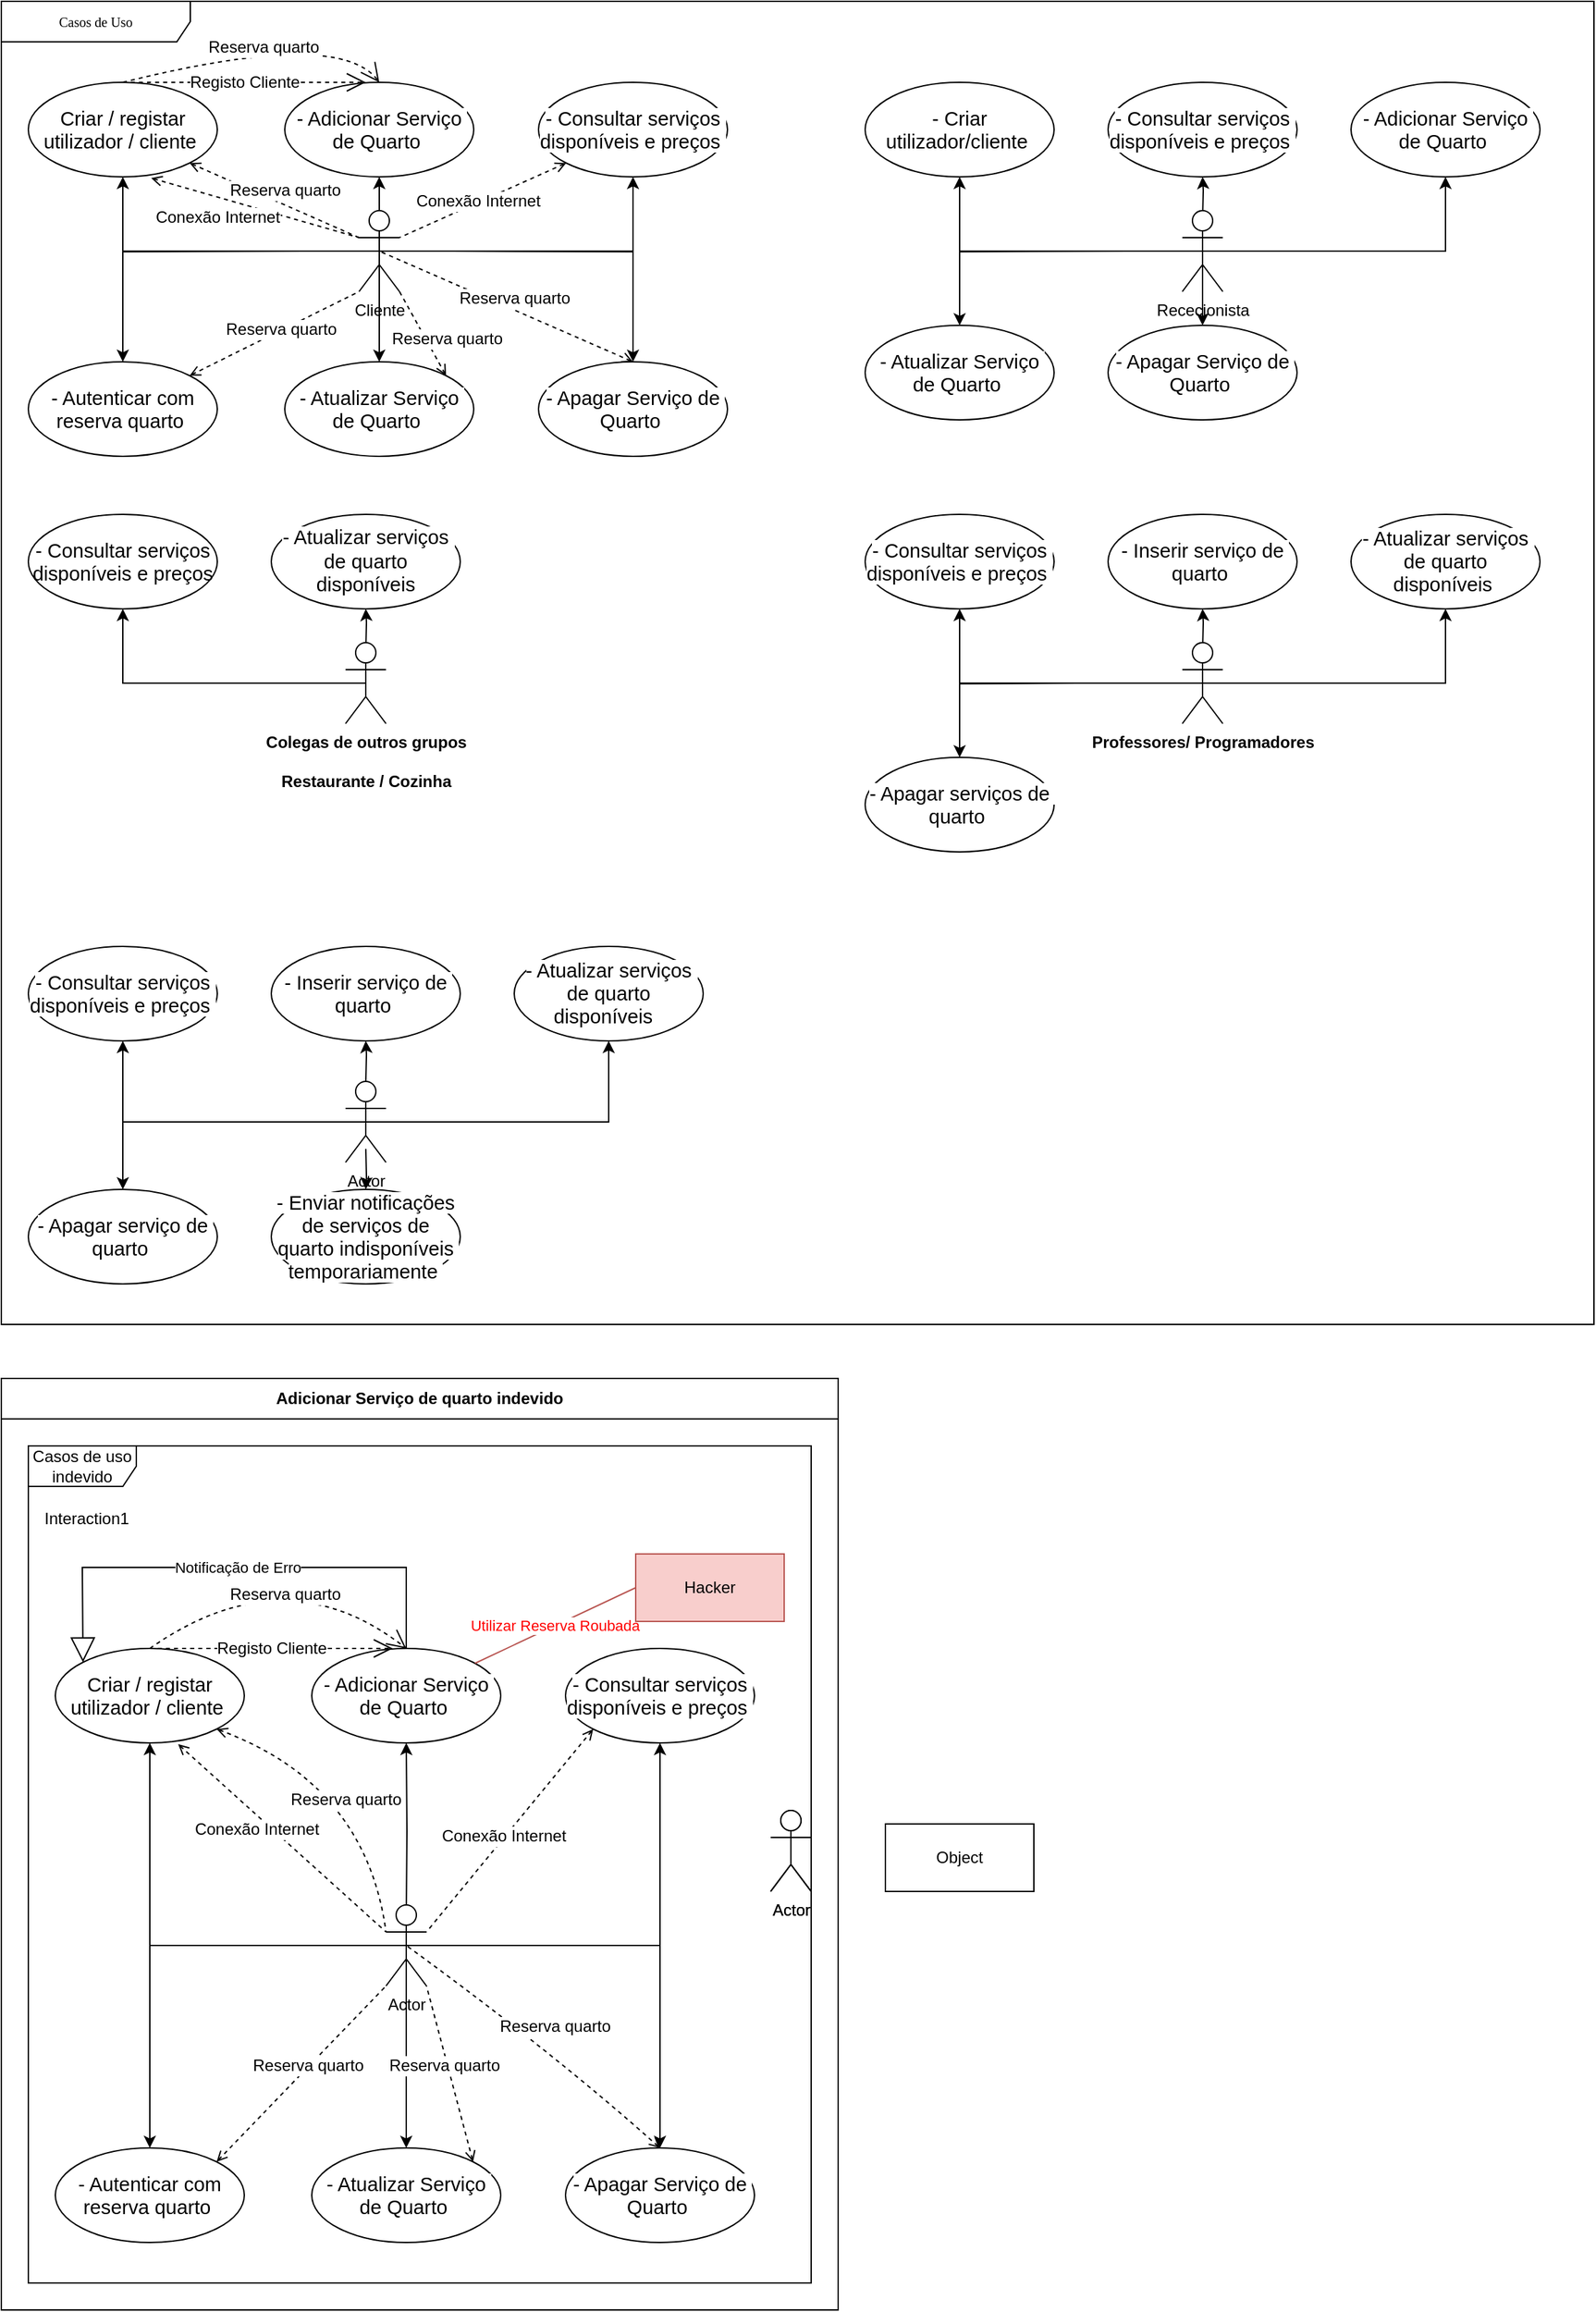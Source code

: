 <mxfile version="24.7.17">
  <diagram name="Page-1" id="c4acf3e9-155e-7222-9cf6-157b1a14988f">
    <mxGraphModel dx="2431" dy="1345" grid="1" gridSize="10" guides="1" tooltips="1" connect="1" arrows="1" fold="1" page="1" pageScale="1" pageWidth="850" pageHeight="1100" background="none" math="0" shadow="0">
      <root>
        <mxCell id="0" />
        <mxCell id="1" parent="0" />
        <mxCell id="17acba5748e5396b-1" value="Casos de Uso" style="shape=umlFrame;whiteSpace=wrap;html=1;rounded=0;shadow=0;comic=0;labelBackgroundColor=none;strokeWidth=1;fontFamily=Verdana;fontSize=10;align=center;width=140;height=30;" parent="1" vertex="1">
          <mxGeometry x="20" y="20" width="1180" height="980" as="geometry" />
        </mxCell>
        <mxCell id="TRqUTvNIFAxU2LXoDbBm-1" value="&lt;span style=&quot;-webkit-user-drag: none; -webkit-tap-highlight-color: transparent; margin: 0px; padding: 0px; user-select: text; text-align: left; white-space-collapse: preserve; background-color: rgb(255, 255, 255); font-size: 11pt; line-height: 17px; font-family: Calibri, Calibri_EmbeddedFont, Calibri_MSFontService, sans-serif; font-variant-ligatures: none !important;&quot; class=&quot;TextRun SCXW75571913 BCX0&quot; lang=&quot;PT-PT&quot; data-contrast=&quot;auto&quot;&gt;&lt;span style=&quot;-webkit-user-drag: none; -webkit-tap-highlight-color: transparent; margin: 0px; padding: 0px; user-select: text;&quot; class=&quot;NormalTextRun SCXW75571913 BCX0&quot;&gt;Criar &lt;/span&gt;&lt;span style=&quot;-webkit-user-drag: none; -webkit-tap-highlight-color: transparent; margin: 0px; padding: 0px; user-select: text;&quot; class=&quot;NormalTextRun SCXW75571913 BCX0&quot;&gt;/ registar&lt;/span&gt;&lt;span style=&quot;-webkit-user-drag: none; -webkit-tap-highlight-color: transparent; margin: 0px; padding: 0px; user-select: text;&quot; class=&quot;NormalTextRun SCXW75571913 BCX0&quot;&gt; utilizador &lt;/span&gt;&lt;span style=&quot;-webkit-user-drag: none; -webkit-tap-highlight-color: transparent; margin: 0px; padding: 0px; user-select: text;&quot; class=&quot;NormalTextRun SCXW75571913 BCX0&quot;&gt;/ cliente&lt;/span&gt;&lt;/span&gt;&lt;span style=&quot;-webkit-user-drag: none; -webkit-tap-highlight-color: transparent; margin: 0px; padding: 0px; user-select: text; text-align: left; white-space-collapse: preserve; background-color: rgb(255, 255, 255); font-size: 11pt; line-height: 17px; font-family: Calibri, Calibri_EmbeddedFont, Calibri_MSFontService, sans-serif;&quot; data-ccp-props=&quot;{}&quot; class=&quot;EOP SCXW75571913 BCX0&quot;&gt;&amp;nbsp;&lt;/span&gt;" style="ellipse;whiteSpace=wrap;html=1;" parent="1" vertex="1">
          <mxGeometry x="40" y="80" width="140" height="70" as="geometry" />
        </mxCell>
        <mxCell id="TRqUTvNIFAxU2LXoDbBm-2" value="&lt;span style=&quot;-webkit-user-drag: none; -webkit-tap-highlight-color: transparent; margin: 0px; padding: 0px; user-select: text; text-align: left; white-space-collapse: preserve; background-color: rgb(255, 255, 255); font-size: 11pt; line-height: 17px; font-family: Calibri, Calibri_EmbeddedFont, Calibri_MSFontService, sans-serif; font-variant-ligatures: none !important;&quot; class=&quot;TextRun SCXW180623992 BCX0&quot; lang=&quot;PT-PT&quot; data-contrast=&quot;auto&quot;&gt;&lt;span style=&quot;-webkit-user-drag: none; -webkit-tap-highlight-color: transparent; margin: 0px; padding: 0px; user-select: text;&quot; class=&quot;NormalTextRun SCXW180623992 BCX0&quot;&gt;- Autenticar &lt;/span&gt;&lt;span style=&quot;-webkit-user-drag: none; -webkit-tap-highlight-color: transparent; margin: 0px; padding: 0px; user-select: text;&quot; class=&quot;NormalTextRun SCXW180623992 BCX0&quot;&gt;com &lt;/span&gt;&lt;span style=&quot;-webkit-user-drag: none; -webkit-tap-highlight-color: transparent; margin: 0px; padding: 0px; user-select: text;&quot; class=&quot;NormalTextRun SCXW180623992 BCX0&quot;&gt;reserva&lt;/span&gt;&lt;span style=&quot;-webkit-user-drag: none; -webkit-tap-highlight-color: transparent; margin: 0px; padding: 0px; user-select: text;&quot; class=&quot;NormalTextRun SCXW180623992 BCX0&quot;&gt; quarto&lt;/span&gt;&lt;/span&gt;&lt;span style=&quot;-webkit-user-drag: none; -webkit-tap-highlight-color: transparent; margin: 0px; padding: 0px; user-select: text; text-align: left; white-space-collapse: preserve; background-color: rgb(255, 255, 255); font-size: 11pt; line-height: 17px; font-family: Calibri, Calibri_EmbeddedFont, Calibri_MSFontService, sans-serif;&quot; data-ccp-props=&quot;{}&quot; class=&quot;EOP SCXW180623992 BCX0&quot;&gt;&amp;nbsp;&lt;/span&gt;" style="ellipse;whiteSpace=wrap;html=1;" parent="1" vertex="1">
          <mxGeometry x="40" y="287" width="140" height="70" as="geometry" />
        </mxCell>
        <mxCell id="TRqUTvNIFAxU2LXoDbBm-3" value="&lt;span style=&quot;-webkit-user-drag: none; -webkit-tap-highlight-color: transparent; margin: 0px; padding: 0px; user-select: text; text-align: left; white-space-collapse: preserve; background-color: rgb(255, 255, 255); font-size: 11pt; line-height: 17px; font-family: Calibri, Calibri_EmbeddedFont, Calibri_MSFontService, sans-serif; font-variant-ligatures: none !important;&quot; class=&quot;TextRun SCXW109686073 BCX0&quot; lang=&quot;PT-PT&quot; data-contrast=&quot;auto&quot;&gt;&lt;span style=&quot;-webkit-user-drag: none; -webkit-tap-highlight-color: transparent; margin: 0px; padding: 0px; user-select: text;&quot; class=&quot;NormalTextRun SCXW109686073 BCX0&quot;&gt;- &lt;/span&gt;&lt;span style=&quot;-webkit-user-drag: none; -webkit-tap-highlight-color: transparent; margin: 0px; padding: 0px; user-select: text;&quot; class=&quot;NormalTextRun SCXW109686073 BCX0&quot;&gt;Consultar serviços disponíveis e preços&lt;/span&gt;&lt;/span&gt;&lt;span style=&quot;-webkit-user-drag: none; -webkit-tap-highlight-color: transparent; margin: 0px; padding: 0px; user-select: text; text-align: left; white-space-collapse: preserve; background-color: rgb(255, 255, 255); font-size: 11pt; line-height: 17px; font-family: Calibri, Calibri_EmbeddedFont, Calibri_MSFontService, sans-serif;&quot; data-ccp-props=&quot;{}&quot; class=&quot;EOP SCXW109686073 BCX0&quot;&gt;&amp;nbsp;&lt;/span&gt;" style="ellipse;whiteSpace=wrap;html=1;" parent="1" vertex="1">
          <mxGeometry x="418" y="80" width="140" height="70" as="geometry" />
        </mxCell>
        <mxCell id="TRqUTvNIFAxU2LXoDbBm-4" value="&lt;span style=&quot;-webkit-user-drag: none; -webkit-tap-highlight-color: transparent; margin: 0px; padding: 0px; user-select: text; text-align: left; white-space-collapse: preserve; background-color: rgb(255, 255, 255); font-size: 11pt; line-height: 17px; font-family: Calibri, Calibri_EmbeddedFont, Calibri_MSFontService, sans-serif; font-variant-ligatures: none !important;&quot; class=&quot;TextRun SCXW32491162 BCX0&quot; lang=&quot;PT-PT&quot; data-contrast=&quot;auto&quot;&gt;&lt;span style=&quot;-webkit-user-drag: none; -webkit-tap-highlight-color: transparent; margin: 0px; padding: 0px; user-select: text;&quot; class=&quot;NormalTextRun SCXW32491162 BCX0&quot;&gt;- &lt;/span&gt;&lt;span style=&quot;-webkit-user-drag: none; -webkit-tap-highlight-color: transparent; margin: 0px; padding: 0px; user-select: text;&quot; class=&quot;NormalTextRun SCXW32491162 BCX0&quot;&gt;Adicionar&lt;/span&gt;&lt;span style=&quot;-webkit-user-drag: none; -webkit-tap-highlight-color: transparent; margin: 0px; padding: 0px; user-select: text;&quot; class=&quot;NormalTextRun SCXW32491162 BCX0&quot;&gt; &lt;/span&gt;&lt;span style=&quot;-webkit-user-drag: none; -webkit-tap-highlight-color: transparent; margin: 0px; padding: 0px; user-select: text;&quot; class=&quot;NormalTextRun SCXW32491162 BCX0&quot;&gt;S&lt;/span&gt;&lt;span style=&quot;-webkit-user-drag: none; -webkit-tap-highlight-color: transparent; margin: 0px; padding: 0px; user-select: text;&quot; class=&quot;NormalTextRun SCXW32491162 BCX0&quot;&gt;erviço de &lt;/span&gt;&lt;span style=&quot;-webkit-user-drag: none; -webkit-tap-highlight-color: transparent; margin: 0px; padding: 0px; user-select: text;&quot; class=&quot;NormalTextRun SCXW32491162 BCX0&quot;&gt;Quarto&lt;/span&gt;&lt;/span&gt;&lt;span style=&quot;-webkit-user-drag: none; -webkit-tap-highlight-color: transparent; margin: 0px; padding: 0px; user-select: text; text-align: left; white-space-collapse: preserve; background-color: rgb(255, 255, 255); font-size: 11pt; line-height: 17px; font-family: Calibri, Calibri_EmbeddedFont, Calibri_MSFontService, sans-serif;&quot; data-ccp-props=&quot;{}&quot; class=&quot;EOP SCXW32491162 BCX0&quot;&gt;&amp;nbsp;&lt;/span&gt;" style="ellipse;whiteSpace=wrap;html=1;" parent="1" vertex="1">
          <mxGeometry x="230" y="80" width="140" height="70" as="geometry" />
        </mxCell>
        <mxCell id="TRqUTvNIFAxU2LXoDbBm-5" value="&lt;span style=&quot;-webkit-user-drag: none; -webkit-tap-highlight-color: transparent; margin: 0px; padding: 0px; user-select: text; text-align: left; white-space-collapse: preserve; background-color: rgb(255, 255, 255); font-size: 11pt; line-height: 17px; font-family: Calibri, Calibri_EmbeddedFont, Calibri_MSFontService, sans-serif; font-variant-ligatures: none !important;&quot; class=&quot;TextRun SCXW235727160 BCX0&quot; lang=&quot;PT-PT&quot; data-contrast=&quot;auto&quot;&gt;&lt;span style=&quot;-webkit-user-drag: none; -webkit-tap-highlight-color: transparent; margin: 0px; padding: 0px; user-select: text;&quot; class=&quot;NormalTextRun SCXW235727160 BCX0&quot;&gt;- Atualizar Serviço de Quarto&lt;/span&gt;&lt;/span&gt;&lt;span style=&quot;-webkit-user-drag: none; -webkit-tap-highlight-color: transparent; margin: 0px; padding: 0px; user-select: text; text-align: left; white-space-collapse: preserve; background-color: rgb(255, 255, 255); font-size: 11pt; line-height: 17px; font-family: Calibri, Calibri_EmbeddedFont, Calibri_MSFontService, sans-serif;&quot; data-ccp-props=&quot;{}&quot; class=&quot;EOP SCXW235727160 BCX0&quot;&gt;&amp;nbsp;&lt;/span&gt;" style="ellipse;whiteSpace=wrap;html=1;" parent="1" vertex="1">
          <mxGeometry x="230" y="287" width="140" height="70" as="geometry" />
        </mxCell>
        <mxCell id="TRqUTvNIFAxU2LXoDbBm-6" value="&lt;span style=&quot;-webkit-user-drag: none; -webkit-tap-highlight-color: transparent; margin: 0px; padding: 0px; user-select: text; text-align: left; white-space-collapse: preserve; background-color: rgb(255, 255, 255); font-size: 11pt; line-height: 17px; font-family: Calibri, Calibri_EmbeddedFont, Calibri_MSFontService, sans-serif; font-variant-ligatures: none !important;&quot; class=&quot;TextRun SCXW94446775 BCX0&quot; lang=&quot;PT-PT&quot; data-contrast=&quot;auto&quot;&gt;&lt;span style=&quot;-webkit-user-drag: none; -webkit-tap-highlight-color: transparent; margin: 0px; padding: 0px; user-select: text;&quot; class=&quot;NormalTextRun SCXW94446775 BCX0&quot;&gt;- Apagar Serviço de Quarto&lt;/span&gt;&lt;/span&gt;&lt;span style=&quot;-webkit-user-drag: none; -webkit-tap-highlight-color: transparent; margin: 0px; padding: 0px; user-select: text; text-align: left; white-space-collapse: preserve; background-color: rgb(255, 255, 255); font-size: 11pt; line-height: 17px; font-family: Calibri, Calibri_EmbeddedFont, Calibri_MSFontService, sans-serif;&quot; data-ccp-props=&quot;{}&quot; class=&quot;EOP SCXW94446775 BCX0&quot;&gt;&amp;nbsp;&lt;/span&gt;" style="ellipse;whiteSpace=wrap;html=1;" parent="1" vertex="1">
          <mxGeometry x="418" y="287" width="140" height="70" as="geometry" />
        </mxCell>
        <mxCell id="TRqUTvNIFAxU2LXoDbBm-15" style="edgeStyle=orthogonalEdgeStyle;rounded=0;orthogonalLoop=1;jettySize=auto;html=1;exitX=0.5;exitY=0.5;exitDx=0;exitDy=0;exitPerimeter=0;" parent="1" source="nV5L1C2O95n-mxpITZTD-31" target="TRqUTvNIFAxU2LXoDbBm-4" edge="1">
          <mxGeometry relative="1" as="geometry">
            <mxPoint x="299" y="180" as="sourcePoint" />
          </mxGeometry>
        </mxCell>
        <mxCell id="TRqUTvNIFAxU2LXoDbBm-16" style="edgeStyle=orthogonalEdgeStyle;rounded=0;orthogonalLoop=1;jettySize=auto;html=1;" parent="1" target="TRqUTvNIFAxU2LXoDbBm-3" edge="1">
          <mxGeometry relative="1" as="geometry">
            <mxPoint x="354" y="205.04" as="sourcePoint" />
          </mxGeometry>
        </mxCell>
        <mxCell id="TRqUTvNIFAxU2LXoDbBm-17" style="edgeStyle=orthogonalEdgeStyle;rounded=0;orthogonalLoop=1;jettySize=auto;html=1;entryX=0.5;entryY=1;entryDx=0;entryDy=0;" parent="1" target="TRqUTvNIFAxU2LXoDbBm-1" edge="1">
          <mxGeometry relative="1" as="geometry">
            <mxPoint x="244" y="205.04" as="sourcePoint" />
          </mxGeometry>
        </mxCell>
        <mxCell id="TRqUTvNIFAxU2LXoDbBm-18" style="edgeStyle=orthogonalEdgeStyle;rounded=0;orthogonalLoop=1;jettySize=auto;html=1;exitX=0.5;exitY=0.5;exitDx=0;exitDy=0;exitPerimeter=0;" parent="1" source="nV5L1C2O95n-mxpITZTD-31" target="TRqUTvNIFAxU2LXoDbBm-5" edge="1">
          <mxGeometry relative="1" as="geometry">
            <mxPoint x="299" y="230" as="sourcePoint" />
          </mxGeometry>
        </mxCell>
        <mxCell id="TRqUTvNIFAxU2LXoDbBm-19" style="edgeStyle=orthogonalEdgeStyle;rounded=0;orthogonalLoop=1;jettySize=auto;html=1;exitX=0.5;exitY=0.5;exitDx=0;exitDy=0;exitPerimeter=0;" parent="1" source="nV5L1C2O95n-mxpITZTD-31" target="TRqUTvNIFAxU2LXoDbBm-6" edge="1">
          <mxGeometry relative="1" as="geometry">
            <mxPoint x="354" y="205.04" as="sourcePoint" />
          </mxGeometry>
        </mxCell>
        <mxCell id="TRqUTvNIFAxU2LXoDbBm-20" style="edgeStyle=orthogonalEdgeStyle;rounded=0;orthogonalLoop=1;jettySize=auto;html=1;exitX=0.5;exitY=0.5;exitDx=0;exitDy=0;exitPerimeter=0;" parent="1" source="nV5L1C2O95n-mxpITZTD-31" target="TRqUTvNIFAxU2LXoDbBm-2" edge="1">
          <mxGeometry relative="1" as="geometry">
            <mxPoint x="244" y="205.04" as="sourcePoint" />
          </mxGeometry>
        </mxCell>
        <mxCell id="188S0xd9ToCCXMYDWvKy-2" value="&lt;span style=&quot;-webkit-user-drag: none; -webkit-tap-highlight-color: transparent; margin: 0px; padding: 0px; user-select: text; text-align: left; white-space-collapse: preserve; background-color: rgb(255, 255, 255); font-size: 11pt; line-height: 17px; font-family: Calibri, Calibri_EmbeddedFont, Calibri_MSFontService, sans-serif; font-variant-ligatures: none !important;&quot; class=&quot;TextRun SCXW247957925 BCX0&quot; lang=&quot;PT-PT&quot; data-contrast=&quot;auto&quot;&gt;&lt;span style=&quot;-webkit-user-drag: none; -webkit-tap-highlight-color: transparent; margin: 0px; padding: 0px; user-select: text;&quot; class=&quot;NormalTextRun SCXW247957925 BCX0&quot;&gt;- Criar utilizador&lt;/span&gt;&lt;span style=&quot;-webkit-user-drag: none; -webkit-tap-highlight-color: transparent; margin: 0px; padding: 0px; user-select: text;&quot; class=&quot;NormalTextRun SCXW247957925 BCX0&quot;&gt;/cliente&lt;/span&gt;&lt;/span&gt;&lt;span style=&quot;-webkit-user-drag: none; -webkit-tap-highlight-color: transparent; margin: 0px; padding: 0px; user-select: text; text-align: left; white-space-collapse: preserve; background-color: rgb(255, 255, 255); font-size: 11pt; line-height: 17px; font-family: Calibri, Calibri_EmbeddedFont, Calibri_MSFontService, sans-serif;&quot; data-ccp-props=&quot;{}&quot; class=&quot;EOP SCXW247957925 BCX0&quot;&gt;&amp;nbsp;&lt;/span&gt;" style="ellipse;whiteSpace=wrap;html=1;" parent="1" vertex="1">
          <mxGeometry x="660" y="80" width="140" height="70" as="geometry" />
        </mxCell>
        <mxCell id="188S0xd9ToCCXMYDWvKy-3" value="&lt;span style=&quot;-webkit-user-drag: none; -webkit-tap-highlight-color: transparent; margin: 0px; padding: 0px; user-select: text; text-align: left; white-space-collapse: preserve; background-color: rgb(255, 255, 255); font-size: 11pt; line-height: 17px; font-family: Calibri, Calibri_EmbeddedFont, Calibri_MSFontService, sans-serif; font-variant-ligatures: none !important;&quot; class=&quot;TextRun SCXW54828453 BCX0&quot; lang=&quot;PT-PT&quot; data-contrast=&quot;auto&quot;&gt;&lt;span style=&quot;-webkit-user-drag: none; -webkit-tap-highlight-color: transparent; margin: 0px; padding: 0px; user-select: text;&quot; class=&quot;NormalTextRun SCXW54828453 BCX0&quot;&gt;- Atualizar Serviço de Quarto&lt;/span&gt;&lt;/span&gt;&lt;span style=&quot;-webkit-user-drag: none; -webkit-tap-highlight-color: transparent; margin: 0px; padding: 0px; user-select: text; text-align: left; white-space-collapse: preserve; background-color: rgb(255, 255, 255); font-size: 11pt; line-height: 17px; font-family: Calibri, Calibri_EmbeddedFont, Calibri_MSFontService, sans-serif;&quot; data-ccp-props=&quot;{}&quot; class=&quot;EOP SCXW54828453 BCX0&quot;&gt;&amp;nbsp;&lt;/span&gt;" style="ellipse;whiteSpace=wrap;html=1;" parent="1" vertex="1">
          <mxGeometry x="660" y="260" width="140" height="70" as="geometry" />
        </mxCell>
        <mxCell id="188S0xd9ToCCXMYDWvKy-4" value="&lt;span style=&quot;-webkit-user-drag: none; -webkit-tap-highlight-color: transparent; margin: 0px; padding: 0px; user-select: text; text-align: left; white-space-collapse: preserve; background-color: rgb(255, 255, 255); font-size: 11pt; line-height: 17px; font-family: Calibri, Calibri_EmbeddedFont, Calibri_MSFontService, sans-serif; font-variant-ligatures: none !important;&quot; class=&quot;TextRun SCXW182080053 BCX0&quot; lang=&quot;PT-PT&quot; data-contrast=&quot;auto&quot;&gt;&lt;span style=&quot;-webkit-user-drag: none; -webkit-tap-highlight-color: transparent; margin: 0px; padding: 0px; user-select: text;&quot; class=&quot;NormalTextRun SCXW182080053 BCX0&quot;&gt;- Adicionar Serviço de Quarto&lt;/span&gt;&lt;/span&gt;&lt;span style=&quot;-webkit-user-drag: none; -webkit-tap-highlight-color: transparent; margin: 0px; padding: 0px; user-select: text; text-align: left; white-space-collapse: preserve; background-color: rgb(255, 255, 255); font-size: 11pt; line-height: 17px; font-family: Calibri, Calibri_EmbeddedFont, Calibri_MSFontService, sans-serif;&quot; data-ccp-props=&quot;{}&quot; class=&quot;EOP SCXW182080053 BCX0&quot;&gt;&amp;nbsp;&lt;/span&gt;" style="ellipse;whiteSpace=wrap;html=1;" parent="1" vertex="1">
          <mxGeometry x="1020" y="80" width="140" height="70" as="geometry" />
        </mxCell>
        <mxCell id="188S0xd9ToCCXMYDWvKy-5" value="&lt;span style=&quot;-webkit-user-drag: none; -webkit-tap-highlight-color: transparent; margin: 0px; padding: 0px; user-select: text; text-align: left; white-space-collapse: preserve; background-color: rgb(255, 255, 255); font-size: 11pt; line-height: 17px; font-family: Calibri, Calibri_EmbeddedFont, Calibri_MSFontService, sans-serif; font-variant-ligatures: none !important;&quot; class=&quot;TextRun SCXW98077444 BCX0&quot; lang=&quot;PT-PT&quot; data-contrast=&quot;auto&quot;&gt;&lt;span style=&quot;-webkit-user-drag: none; -webkit-tap-highlight-color: transparent; margin: 0px; padding: 0px; user-select: text;&quot; class=&quot;NormalTextRun SCXW98077444 BCX0&quot;&gt;- Consultar serviços disponíveis e preços&lt;/span&gt;&lt;/span&gt;&lt;span style=&quot;-webkit-user-drag: none; -webkit-tap-highlight-color: transparent; margin: 0px; padding: 0px; user-select: text; text-align: left; white-space-collapse: preserve; background-color: rgb(255, 255, 255); font-size: 11pt; line-height: 17px; font-family: Calibri, Calibri_EmbeddedFont, Calibri_MSFontService, sans-serif;&quot; data-ccp-props=&quot;{}&quot; class=&quot;EOP SCXW98077444 BCX0&quot;&gt;&amp;nbsp;&lt;/span&gt;" style="ellipse;whiteSpace=wrap;html=1;" parent="1" vertex="1">
          <mxGeometry x="840" y="80" width="140" height="70" as="geometry" />
        </mxCell>
        <mxCell id="188S0xd9ToCCXMYDWvKy-6" value="&lt;span style=&quot;-webkit-user-drag: none; -webkit-tap-highlight-color: transparent; margin: 0px; padding: 0px; user-select: text; text-align: left; white-space-collapse: preserve; background-color: rgb(255, 255, 255); font-size: 11pt; line-height: 17px; font-family: Calibri, Calibri_EmbeddedFont, Calibri_MSFontService, sans-serif; font-variant-ligatures: none !important;&quot; class=&quot;TextRun SCXW36829501 BCX0&quot; lang=&quot;PT-PT&quot; data-contrast=&quot;auto&quot;&gt;&lt;span style=&quot;-webkit-user-drag: none; -webkit-tap-highlight-color: transparent; margin: 0px; padding: 0px; user-select: text;&quot; class=&quot;NormalTextRun SCXW36829501 BCX0&quot;&gt;- Apagar Serviço de Quarto&lt;/span&gt;&lt;/span&gt;&lt;span style=&quot;-webkit-user-drag: none; -webkit-tap-highlight-color: transparent; margin: 0px; padding: 0px; user-select: text; text-align: left; white-space-collapse: preserve; background-color: rgb(255, 255, 255); font-size: 11pt; line-height: 17px; font-family: Calibri, Calibri_EmbeddedFont, Calibri_MSFontService, sans-serif;&quot; data-ccp-props=&quot;{}&quot; class=&quot;EOP SCXW36829501 BCX0&quot;&gt;&amp;nbsp;&lt;/span&gt;" style="ellipse;whiteSpace=wrap;html=1;" parent="1" vertex="1">
          <mxGeometry x="840" y="260" width="140" height="70" as="geometry" />
        </mxCell>
        <mxCell id="188S0xd9ToCCXMYDWvKy-8" style="edgeStyle=orthogonalEdgeStyle;rounded=0;orthogonalLoop=1;jettySize=auto;html=1;" parent="1" target="188S0xd9ToCCXMYDWvKy-5" edge="1">
          <mxGeometry relative="1" as="geometry">
            <mxPoint x="910.04" y="180" as="sourcePoint" />
          </mxGeometry>
        </mxCell>
        <mxCell id="188S0xd9ToCCXMYDWvKy-9" style="edgeStyle=orthogonalEdgeStyle;rounded=0;orthogonalLoop=1;jettySize=auto;html=1;exitX=0.5;exitY=0.5;exitDx=0;exitDy=0;exitPerimeter=0;" parent="1" source="nV5L1C2O95n-mxpITZTD-33" target="188S0xd9ToCCXMYDWvKy-4" edge="1">
          <mxGeometry relative="1" as="geometry">
            <mxPoint x="965" y="205.04" as="sourcePoint" />
          </mxGeometry>
        </mxCell>
        <mxCell id="188S0xd9ToCCXMYDWvKy-10" style="edgeStyle=orthogonalEdgeStyle;rounded=0;orthogonalLoop=1;jettySize=auto;html=1;entryX=0.5;entryY=1;entryDx=0;entryDy=0;" parent="1" target="188S0xd9ToCCXMYDWvKy-2" edge="1">
          <mxGeometry relative="1" as="geometry">
            <mxPoint x="855" y="205.04" as="sourcePoint" />
          </mxGeometry>
        </mxCell>
        <mxCell id="188S0xd9ToCCXMYDWvKy-11" style="edgeStyle=orthogonalEdgeStyle;rounded=0;orthogonalLoop=1;jettySize=auto;html=1;exitX=0.5;exitY=0.5;exitDx=0;exitDy=0;exitPerimeter=0;" parent="1" source="nV5L1C2O95n-mxpITZTD-33" target="188S0xd9ToCCXMYDWvKy-6" edge="1">
          <mxGeometry relative="1" as="geometry">
            <mxPoint x="910.04" y="230" as="sourcePoint" />
          </mxGeometry>
        </mxCell>
        <mxCell id="188S0xd9ToCCXMYDWvKy-13" style="edgeStyle=orthogonalEdgeStyle;rounded=0;orthogonalLoop=1;jettySize=auto;html=1;exitX=0.5;exitY=0.5;exitDx=0;exitDy=0;exitPerimeter=0;" parent="1" source="nV5L1C2O95n-mxpITZTD-33" target="188S0xd9ToCCXMYDWvKy-3" edge="1">
          <mxGeometry relative="1" as="geometry">
            <mxPoint x="855" y="205.04" as="sourcePoint" />
          </mxGeometry>
        </mxCell>
        <mxCell id="188S0xd9ToCCXMYDWvKy-15" value="&lt;span style=&quot;accent-color: auto; place-content: normal; place-items: normal; place-self: auto; alignment-baseline: auto; anchor-name: none; animation: 0s ease 0s 1 normal none running none; animation-composition: replace; app-region: none; appearance: none; aspect-ratio: auto; backdrop-filter: none; backface-visibility: visible; background: none 0% 0% / auto repeat scroll padding-box border-box rgba(0, 0, 0, 0); background-blend-mode: normal; baseline-shift: 0px; baseline-source: auto; border-image: none 100% / 1 / 0 stretch; border-color: rgb(0, 0, 0); border-collapse: collapse; border-end-end-radius: 0px; border-end-start-radius: 0px; border-width: 0px; border-style: none; border-spacing: 0px; border-start-end-radius: 0px; border-start-start-radius: 0px; border-radius: 0px; inset: auto; box-shadow: none; box-sizing: content-box; break-after: auto; break-before: auto; break-inside: auto; buffered-rendering: auto; caption-side: top; caret-color: rgb(0, 0, 0); clear: none; clip: auto; clip-path: none; clip-rule: nonzero; color-interpolation: srgb; color-interpolation-filters: linearrgb; color-rendering: auto; color-scheme: normal; columns: auto; column-fill: balance; gap: normal; column-rule: 0px rgb(0, 0, 0); column-span: none; contain: none; contain-intrinsic-block-size: none; contain-intrinsic-size: none; contain-intrinsic-inline-size: none; container: none; content: normal; content-visibility: visible; counter-increment: none; counter-reset: none; counter-set: none; cursor: text; cx: 0px; cy: 0px; d: none; direction: ltr; display: inline; dominant-baseline: auto; empty-cells: show; field-sizing: fixed; fill: rgb(0, 0, 0); fill-opacity: 1; fill-rule: nonzero; filter: none; flex: 0 1 auto; flex-flow: row; float: none; flood-color: rgb(0, 0, 0); flood-opacity: 1; font-family: WordVisi_MSFontService, Calibri, Calibri_EmbeddedFont, Calibri_MSFontService, sans-serif; font-feature-settings: normal; font-kerning: none; font-optical-sizing: auto; font-palette: normal; font-size: 14.667px; font-size-adjust: none; font-stretch: 100%; font-synthesis: weight style small-caps; font-variant-ligatures: none; font-variant-numeric: normal; font-variant-east-asian: normal; font-variant-alternates: normal; font-variant-position: normal; font-variation-settings: normal; forced-color-adjust: auto; grid-area: auto; grid: none; height: auto; hyphenate-character: auto; hyphenate-limit-chars: auto; hyphens: manual; image-orientation: from-image; image-rendering: auto; initial-letter: normal; inline-size: auto; inset-area: none; inset-block: auto; inset-inline: auto; interpolate-size: numeric-only; isolation: auto; lighting-color: rgb(255, 255, 255); line-break: auto; line-height: 17px; list-style: outside none disc; margin: 0px; marker: none; mask: none; mask-type: luminance; math-depth: 0; math-shift: normal; math-style: normal; max-height: none; max-width: none; min-height: 0px; min-width: 0px; mix-blend-mode: normal; object-fit: fill; object-position: 50% 50%; object-view-box: none; offset: normal; opacity: 1; order: 0; outline: rgb(0, 0, 0) none 0px; outline-offset: 0px; overflow: visible; overflow-anchor: auto; overflow-clip-margin: 0px; overflow-wrap: break-word; overlay: none; overscroll-behavior-block: auto; overscroll-behavior-inline: auto; overscroll-behavior: auto; padding: 0px; page: auto; paint-order: normal; perspective: none; perspective-origin: 0px 0px; pointer-events: auto; position: static; position-anchor: auto; position-area: none; position-try: none; position-visibility: always; quotes: auto; r: 0px; resize: none; rotate: none; ruby-align: space-around; ruby-position: over; rx: auto; ry: auto; scale: none; scroll-behavior: auto; scroll-margin-block: 0px; scroll-margin: 0px; scroll-margin-inline: 0px; scroll-padding-block: auto; scroll-padding: auto; scroll-padding-inline: auto; scroll-snap-align: none; scroll-snap-stop: normal; scroll-snap-type: none; scroll-timeline: none; scrollbar-color: auto; scrollbar-gutter: auto; scrollbar-width: auto; shape-image-threshold: 0; shape-margin: 0px; shape-outside: none; shape-rendering: auto; speak: normal; stop-color: rgb(0, 0, 0); stop-opacity: 1; stroke: none; stroke-dasharray: none; stroke-dashoffset: 0px; stroke-linecap: butt; stroke-linejoin: miter; stroke-miterlimit: 4; stroke-opacity: 1; stroke-width: 1px; tab-size: 8; table-layout: auto; text-align: left; text-align-last: auto; text-anchor: start; text-combine-upright: none; text-decoration-style: solid; text-decoration-color: rgb(0, 0, 0); text-decoration-skip-ink: auto; text-emphasis: none rgb(0, 0, 0); text-emphasis-position: over; text-orientation: mixed; text-overflow: clip; text-rendering: auto; text-shadow: none; text-size-adjust: auto; text-spacing-trim: normal; text-underline-offset: auto; text-underline-position: auto; white-space-collapse: preserve; timeline-scope: none; touch-action: auto; transform: none; transform-box: view-box; transform-origin: 0px 0px; transform-style: flat; transition: all; translate: none; unicode-bidi: normal; user-select: text; vector-effect: none; vertical-align: baseline; view-timeline: none; view-transition-class: none; view-transition-name: none; visibility: visible; border-block-end: 0px none rgb(0, 0, 0); border-block-start: 0px none rgb(0, 0, 0); border-inline-end: 0px none rgb(0, 0, 0); -webkit-border-image: none; border-inline-start: 0px none rgb(0, 0, 0); -webkit-box-align: stretch; -webkit-box-decoration-break: slice; -webkit-box-direction: normal; -webkit-box-flex: 0; -webkit-box-ordinal-group: 1; -webkit-box-orient: horizontal; -webkit-box-pack: start; -webkit-font-smoothing: auto; -webkit-line-break: auto; -webkit-locale: &amp;quot;PT-PT&amp;quot;; block-size: auto; margin-block: 0px; margin-inline: 0px; -webkit-mask-box-image-source: none; -webkit-mask-box-image-slice: 0 fill; -webkit-mask-box-image-width: auto; -webkit-mask-box-image-outset: 0; -webkit-mask-box-image-repeat: stretch; max-block-size: none; max-inline-size: none; min-block-size: 0px; min-inline-size: 0px; padding-block: 0px; padding-inline: 0px; -webkit-print-color-adjust: economy; -webkit-rtl-ordering: logical; -webkit-ruby-position: before; -webkit-tap-highlight-color: rgba(0, 0, 0, 0); -webkit-text-combine: none; -webkit-text-fill-color: rgb(0, 0, 0); -webkit-text-orientation: vertical-right; -webkit-text-security: none; -webkit-text-stroke-color: rgb(0, 0, 0); -webkit-user-drag: none; -webkit-user-modify: read-only; -webkit-writing-mode: horizontal-tb; width: auto; will-change: auto; word-break: normal; writing-mode: horizontal-tb; x: 0px; y: 0px; z-index: auto; zoom: 1;&quot; class=&quot;TextRun SCXW40648182 BCX0&quot; lang=&quot;PT-PT&quot; data-contrast=&quot;auto&quot;&gt;&lt;span class=&quot;NormalTextRun SCXW40648182 BCX0&quot;&gt;- Consultar serviços disponíveis e preços&lt;/span&gt;&lt;/span&gt;" style="ellipse;whiteSpace=wrap;html=1;" parent="1" vertex="1">
          <mxGeometry x="40" y="400" width="140" height="70" as="geometry" />
        </mxCell>
        <mxCell id="188S0xd9ToCCXMYDWvKy-18" value="&lt;span style=&quot;-webkit-user-drag: none; -webkit-tap-highlight-color: transparent; margin: 0px; padding: 0px; user-select: text; font-family: Calibri, Calibri_EmbeddedFont, Calibri_MSFontService, sans-serif; font-size: 14.667px; font-variant-ligatures: none; text-align: left; white-space-collapse: preserve; background-color: rgb(255, 255, 255);&quot; class=&quot;NormalTextRun SCXW135372917 BCX0&quot;&gt;- &lt;/span&gt;&lt;span style=&quot;-webkit-user-drag: none; -webkit-tap-highlight-color: transparent; margin: 0px; padding: 0px; user-select: text; font-family: Calibri, Calibri_EmbeddedFont, Calibri_MSFontService, sans-serif; font-size: 14.667px; font-variant-ligatures: none; text-align: left; white-space-collapse: preserve; background-color: rgb(255, 255, 255);&quot; class=&quot;NormalTextRun SCXW135372917 BCX0&quot;&gt;Atualizar serviços de quarto disponíveis&lt;/span&gt;" style="ellipse;whiteSpace=wrap;html=1;" parent="1" vertex="1">
          <mxGeometry x="220" y="400" width="140" height="70" as="geometry" />
        </mxCell>
        <mxCell id="188S0xd9ToCCXMYDWvKy-20" style="edgeStyle=orthogonalEdgeStyle;rounded=0;orthogonalLoop=1;jettySize=auto;html=1;" parent="1" target="188S0xd9ToCCXMYDWvKy-18" edge="1">
          <mxGeometry relative="1" as="geometry">
            <mxPoint x="290.04" y="500" as="sourcePoint" />
          </mxGeometry>
        </mxCell>
        <mxCell id="188S0xd9ToCCXMYDWvKy-22" style="edgeStyle=orthogonalEdgeStyle;rounded=0;orthogonalLoop=1;jettySize=auto;html=1;entryX=0.5;entryY=1;entryDx=0;entryDy=0;exitX=0.5;exitY=0.5;exitDx=0;exitDy=0;exitPerimeter=0;" parent="1" source="nV5L1C2O95n-mxpITZTD-34" target="188S0xd9ToCCXMYDWvKy-15" edge="1">
          <mxGeometry relative="1" as="geometry">
            <mxPoint x="207.5" y="525.04" as="sourcePoint" />
          </mxGeometry>
        </mxCell>
        <mxCell id="188S0xd9ToCCXMYDWvKy-26" value="&lt;span style=&quot;white-space-collapse: preserve; -webkit-user-drag: none; -webkit-tap-highlight-color: transparent; margin: 0px; padding: 0px; user-select: text; text-align: left; background-color: rgb(255, 255, 255); font-size: 11pt; line-height: 17px; font-family: Calibri, Calibri_EmbeddedFont, Calibri_MSFontService, sans-serif; font-variant-ligatures: none !important;&quot; class=&quot;TextRun SCXW109686073 BCX0&quot; lang=&quot;PT-PT&quot; data-contrast=&quot;auto&quot;&gt;&lt;span style=&quot;-webkit-user-drag: none; -webkit-tap-highlight-color: transparent; margin: 0px; padding: 0px; user-select: text;&quot; class=&quot;NormalTextRun SCXW109686073 BCX0&quot;&gt;- &lt;/span&gt;&lt;span style=&quot;-webkit-user-drag: none; -webkit-tap-highlight-color: transparent; margin: 0px; padding: 0px; user-select: text;&quot; class=&quot;NormalTextRun SCXW109686073 BCX0&quot;&gt;Consultar serviços disponíveis e preços&lt;/span&gt;&lt;/span&gt;&lt;span style=&quot;white-space-collapse: preserve; -webkit-user-drag: none; -webkit-tap-highlight-color: transparent; margin: 0px; padding: 0px; user-select: text; text-align: left; background-color: rgb(255, 255, 255); font-size: 11pt; line-height: 17px; font-family: Calibri, Calibri_EmbeddedFont, Calibri_MSFontService, sans-serif;&quot; data-ccp-props=&quot;{}&quot; class=&quot;EOP SCXW109686073 BCX0&quot;&gt;&amp;nbsp;&lt;/span&gt;" style="ellipse;whiteSpace=wrap;html=1;" parent="1" vertex="1">
          <mxGeometry x="660" y="400" width="140" height="70" as="geometry" />
        </mxCell>
        <mxCell id="188S0xd9ToCCXMYDWvKy-27" value="&lt;span style=&quot;-webkit-user-drag: none; -webkit-tap-highlight-color: transparent; margin: 0px; padding: 0px; user-select: text; text-align: left; white-space-collapse: preserve; background-color: rgb(255, 255, 255); font-size: 11pt; line-height: 17px; font-family: Calibri, Calibri_EmbeddedFont, Calibri_MSFontService, sans-serif; font-variant-ligatures: none !important;&quot; class=&quot;TextRun SCXW155354545 BCX0&quot; lang=&quot;PT-PT&quot; data-contrast=&quot;auto&quot;&gt;&lt;span style=&quot;-webkit-user-drag: none; -webkit-tap-highlight-color: transparent; margin: 0px; padding: 0px; user-select: text;&quot; class=&quot;NormalTextRun SCXW155354545 BCX0&quot;&gt;- Apagar serviços de quarto&lt;/span&gt;&lt;/span&gt;&lt;span style=&quot;-webkit-user-drag: none; -webkit-tap-highlight-color: transparent; margin: 0px; padding: 0px; user-select: text; text-align: left; white-space-collapse: preserve; background-color: rgb(255, 255, 255); font-size: 11pt; line-height: 17px; font-family: Calibri, Calibri_EmbeddedFont, Calibri_MSFontService, sans-serif;&quot; data-ccp-props=&quot;{}&quot; class=&quot;EOP SCXW155354545 BCX0&quot;&gt;&amp;nbsp;&lt;/span&gt;" style="ellipse;whiteSpace=wrap;html=1;" parent="1" vertex="1">
          <mxGeometry x="660" y="580" width="140" height="70" as="geometry" />
        </mxCell>
        <mxCell id="188S0xd9ToCCXMYDWvKy-28" value="&lt;span style=&quot;-webkit-user-drag: none; -webkit-tap-highlight-color: transparent; margin: 0px; padding: 0px; user-select: text; text-align: left; white-space-collapse: preserve; background-color: rgb(255, 255, 255); font-size: 11pt; line-height: 17px; font-family: Calibri, Calibri_EmbeddedFont, Calibri_MSFontService, sans-serif; font-variant-ligatures: none !important;&quot; class=&quot;TextRun SCXW159287964 BCX0&quot; lang=&quot;PT-PT&quot; data-contrast=&quot;auto&quot;&gt;&lt;span style=&quot;-webkit-user-drag: none; -webkit-tap-highlight-color: transparent; margin: 0px; padding: 0px; user-select: text;&quot; class=&quot;NormalTextRun SCXW159287964 BCX0&quot;&gt;- &lt;/span&gt;&lt;span style=&quot;-webkit-user-drag: none; -webkit-tap-highlight-color: transparent; margin: 0px; padding: 0px; user-select: text;&quot; class=&quot;NormalTextRun SCXW159287964 BCX0&quot;&gt;Atualizar serviços de quarto&lt;/span&gt;&lt;span style=&quot;-webkit-user-drag: none; -webkit-tap-highlight-color: transparent; margin: 0px; padding: 0px; user-select: text;&quot; class=&quot;NormalTextRun SCXW159287964 BCX0&quot;&gt; disponíveis&lt;/span&gt;&lt;/span&gt;&lt;span style=&quot;-webkit-user-drag: none; -webkit-tap-highlight-color: transparent; margin: 0px; padding: 0px; user-select: text; text-align: left; white-space-collapse: preserve; background-color: rgb(255, 255, 255); font-size: 11pt; line-height: 17px; font-family: Calibri, Calibri_EmbeddedFont, Calibri_MSFontService, sans-serif;&quot; data-ccp-props=&quot;{}&quot; class=&quot;EOP SCXW159287964 BCX0&quot;&gt;&amp;nbsp;&lt;/span&gt;" style="ellipse;whiteSpace=wrap;html=1;" parent="1" vertex="1">
          <mxGeometry x="1020" y="400" width="140" height="70" as="geometry" />
        </mxCell>
        <mxCell id="188S0xd9ToCCXMYDWvKy-29" value="&lt;span style=&quot;-webkit-user-drag: none; -webkit-tap-highlight-color: transparent; margin: 0px; padding: 0px; user-select: text; text-align: left; white-space-collapse: preserve; background-color: rgb(255, 255, 255); font-size: 11pt; line-height: 17px; font-family: Calibri, Calibri_EmbeddedFont, Calibri_MSFontService, sans-serif; font-variant-ligatures: none !important;&quot; class=&quot;TextRun SCXW8358077 BCX0&quot; lang=&quot;PT-PT&quot; data-contrast=&quot;auto&quot;&gt;&lt;span style=&quot;-webkit-user-drag: none; -webkit-tap-highlight-color: transparent; margin: 0px; padding: 0px; user-select: text;&quot; class=&quot;NormalTextRun SCXW8358077 BCX0&quot;&gt;- &lt;/span&gt;&lt;span style=&quot;-webkit-user-drag: none; -webkit-tap-highlight-color: transparent; margin: 0px; padding: 0px; user-select: text;&quot; class=&quot;NormalTextRun SCXW8358077 BCX0&quot;&gt;Inserir serviço de quarto&lt;/span&gt;&lt;/span&gt;&lt;span style=&quot;-webkit-user-drag: none; -webkit-tap-highlight-color: transparent; margin: 0px; padding: 0px; user-select: text; text-align: left; white-space-collapse: preserve; background-color: rgb(255, 255, 255); font-size: 11pt; line-height: 17px; font-family: Calibri, Calibri_EmbeddedFont, Calibri_MSFontService, sans-serif;&quot; data-ccp-props=&quot;{}&quot; class=&quot;EOP SCXW8358077 BCX0&quot;&gt;&amp;nbsp;&lt;/span&gt;" style="ellipse;whiteSpace=wrap;html=1;" parent="1" vertex="1">
          <mxGeometry x="840" y="400" width="140" height="70" as="geometry" />
        </mxCell>
        <mxCell id="188S0xd9ToCCXMYDWvKy-32" style="edgeStyle=orthogonalEdgeStyle;rounded=0;orthogonalLoop=1;jettySize=auto;html=1;" parent="1" target="188S0xd9ToCCXMYDWvKy-29" edge="1">
          <mxGeometry relative="1" as="geometry">
            <mxPoint x="910.04" y="500" as="sourcePoint" />
          </mxGeometry>
        </mxCell>
        <mxCell id="188S0xd9ToCCXMYDWvKy-33" style="edgeStyle=orthogonalEdgeStyle;rounded=0;orthogonalLoop=1;jettySize=auto;html=1;exitX=0.5;exitY=0.5;exitDx=0;exitDy=0;exitPerimeter=0;" parent="1" source="nV5L1C2O95n-mxpITZTD-35" target="188S0xd9ToCCXMYDWvKy-28" edge="1">
          <mxGeometry relative="1" as="geometry">
            <mxPoint x="1003.75" y="525.04" as="sourcePoint" />
          </mxGeometry>
        </mxCell>
        <mxCell id="188S0xd9ToCCXMYDWvKy-34" style="edgeStyle=orthogonalEdgeStyle;rounded=0;orthogonalLoop=1;jettySize=auto;html=1;entryX=0.5;entryY=1;entryDx=0;entryDy=0;" parent="1" target="188S0xd9ToCCXMYDWvKy-26" edge="1">
          <mxGeometry relative="1" as="geometry">
            <mxPoint x="816.25" y="525.04" as="sourcePoint" />
          </mxGeometry>
        </mxCell>
        <mxCell id="188S0xd9ToCCXMYDWvKy-37" style="edgeStyle=orthogonalEdgeStyle;rounded=0;orthogonalLoop=1;jettySize=auto;html=1;exitX=0.5;exitY=0.5;exitDx=0;exitDy=0;exitPerimeter=0;" parent="1" source="nV5L1C2O95n-mxpITZTD-35" target="188S0xd9ToCCXMYDWvKy-27" edge="1">
          <mxGeometry relative="1" as="geometry">
            <mxPoint x="816.25" y="525.04" as="sourcePoint" />
          </mxGeometry>
        </mxCell>
        <mxCell id="188S0xd9ToCCXMYDWvKy-43" value="&lt;span style=&quot;-webkit-user-drag: none; -webkit-tap-highlight-color: transparent; margin: 0px; padding: 0px; user-select: text; text-align: left; white-space-collapse: preserve; background-color: rgb(255, 255, 255); font-size: 11pt; line-height: 17px; font-family: Calibri, Calibri_EmbeddedFont, Calibri_MSFontService, sans-serif; font-variant-ligatures: none !important;&quot; class=&quot;TextRun SCXW51956836 BCX0&quot; lang=&quot;PT-PT&quot; data-contrast=&quot;auto&quot;&gt;&lt;span style=&quot;-webkit-user-drag: none; -webkit-tap-highlight-color: transparent; margin: 0px; padding: 0px; user-select: text;&quot; class=&quot;NormalTextRun SCXW51956836 BCX0&quot;&gt;- &lt;/span&gt;&lt;span style=&quot;-webkit-user-drag: none; -webkit-tap-highlight-color: transparent; margin: 0px; padding: 0px; user-select: text;&quot; class=&quot;NormalTextRun SCXW51956836 BCX0&quot;&gt;Consultar serviços disponíveis e preços&lt;/span&gt;&lt;/span&gt;&lt;span style=&quot;-webkit-user-drag: none; -webkit-tap-highlight-color: transparent; margin: 0px; padding: 0px; user-select: text; text-align: left; white-space-collapse: preserve; background-color: rgb(255, 255, 255); font-size: 11pt; line-height: 17px; font-family: Calibri, Calibri_EmbeddedFont, Calibri_MSFontService, sans-serif;&quot; data-ccp-props=&quot;{}&quot; class=&quot;EOP SCXW51956836 BCX0&quot;&gt;&amp;nbsp;&lt;/span&gt;" style="ellipse;whiteSpace=wrap;html=1;" parent="1" vertex="1">
          <mxGeometry x="40" y="720" width="140" height="70" as="geometry" />
        </mxCell>
        <mxCell id="188S0xd9ToCCXMYDWvKy-44" value="&lt;span style=&quot;-webkit-user-drag: none; -webkit-tap-highlight-color: transparent; margin: 0px; padding: 0px; user-select: text; text-align: left; white-space-collapse: preserve; background-color: rgb(255, 255, 255); font-size: 11pt; line-height: 17px; font-family: Calibri, Calibri_EmbeddedFont, Calibri_MSFontService, sans-serif; font-variant-ligatures: none !important;&quot; class=&quot;TextRun SCXW25549926 BCX0&quot; lang=&quot;PT-PT&quot; data-contrast=&quot;auto&quot;&gt;&lt;span style=&quot;-webkit-user-drag: none; -webkit-tap-highlight-color: transparent; margin: 0px; padding: 0px; user-select: text;&quot; class=&quot;NormalTextRun SCXW25549926 BCX0&quot;&gt;- Apagar serviço de quarto&lt;/span&gt;&lt;/span&gt;&lt;span style=&quot;-webkit-user-drag: none; -webkit-tap-highlight-color: transparent; margin: 0px; padding: 0px; user-select: text; text-align: left; white-space-collapse: preserve; background-color: rgb(255, 255, 255); font-size: 11pt; line-height: 17px; font-family: Calibri, Calibri_EmbeddedFont, Calibri_MSFontService, sans-serif;&quot; data-ccp-props=&quot;{}&quot; class=&quot;EOP SCXW25549926 BCX0&quot;&gt;&amp;nbsp;&lt;/span&gt;" style="ellipse;whiteSpace=wrap;html=1;" parent="1" vertex="1">
          <mxGeometry x="40" y="900" width="140" height="70" as="geometry" />
        </mxCell>
        <mxCell id="188S0xd9ToCCXMYDWvKy-45" value="&lt;span style=&quot;-webkit-user-drag: none; -webkit-tap-highlight-color: transparent; margin: 0px; padding: 0px; user-select: text; text-align: left; white-space-collapse: preserve; background-color: rgb(255, 255, 255); font-size: 11pt; line-height: 17px; font-family: Calibri, Calibri_EmbeddedFont, Calibri_MSFontService, sans-serif; font-variant-ligatures: none !important;&quot; class=&quot;TextRun SCXW126525446 BCX0&quot; lang=&quot;PT-PT&quot; data-contrast=&quot;auto&quot;&gt;&lt;span style=&quot;-webkit-user-drag: none; -webkit-tap-highlight-color: transparent; margin: 0px; padding: 0px; user-select: text;&quot; class=&quot;NormalTextRun SCXW126525446 BCX0&quot;&gt;- Atualizar serviços &lt;/span&gt;&lt;span style=&quot;-webkit-user-drag: none; -webkit-tap-highlight-color: transparent; margin: 0px; padding: 0px; user-select: text;&quot; class=&quot;NormalTextRun SCXW126525446 BCX0&quot;&gt;de quarto &lt;/span&gt;&lt;span style=&quot;-webkit-user-drag: none; -webkit-tap-highlight-color: transparent; margin: 0px; padding: 0px; user-select: text;&quot; class=&quot;NormalTextRun SCXW126525446 BCX0&quot;&gt;disponíveis&amp;nbsp;&lt;/span&gt;&lt;/span&gt;&lt;span style=&quot;-webkit-user-drag: none; -webkit-tap-highlight-color: transparent; margin: 0px; padding: 0px; user-select: text; text-align: left; white-space-collapse: preserve; background-color: rgb(255, 255, 255); font-size: 11pt; line-height: 17px; font-family: Calibri, Calibri_EmbeddedFont, Calibri_MSFontService, sans-serif;&quot; data-ccp-props=&quot;{}&quot; class=&quot;EOP SCXW126525446 BCX0&quot;&gt;&amp;nbsp;&lt;/span&gt;" style="ellipse;whiteSpace=wrap;html=1;" parent="1" vertex="1">
          <mxGeometry x="400" y="720" width="140" height="70" as="geometry" />
        </mxCell>
        <mxCell id="188S0xd9ToCCXMYDWvKy-46" value="&lt;span style=&quot;-webkit-user-drag: none; -webkit-tap-highlight-color: transparent; margin: 0px; padding: 0px; user-select: text; text-align: left; white-space-collapse: preserve; background-color: rgb(255, 255, 255); font-size: 11pt; line-height: 17px; font-family: Calibri, Calibri_EmbeddedFont, Calibri_MSFontService, sans-serif; font-variant-ligatures: none !important;&quot; class=&quot;TextRun SCXW77529409 BCX0&quot; lang=&quot;PT-PT&quot; data-contrast=&quot;auto&quot;&gt;&lt;span style=&quot;-webkit-user-drag: none; -webkit-tap-highlight-color: transparent; margin: 0px; padding: 0px; user-select: text;&quot; class=&quot;NormalTextRun SCXW77529409 BCX0&quot;&gt;- &lt;/span&gt;&lt;span style=&quot;-webkit-user-drag: none; -webkit-tap-highlight-color: transparent; margin: 0px; padding: 0px; user-select: text;&quot; class=&quot;NormalTextRun SCXW77529409 BCX0&quot;&gt;Inserir serviço de quarto&lt;/span&gt;&lt;/span&gt;&lt;span style=&quot;-webkit-user-drag: none; -webkit-tap-highlight-color: transparent; margin: 0px; padding: 0px; user-select: text; text-align: left; white-space-collapse: preserve; background-color: rgb(255, 255, 255); font-size: 11pt; line-height: 17px; font-family: Calibri, Calibri_EmbeddedFont, Calibri_MSFontService, sans-serif;&quot; data-ccp-props=&quot;{}&quot; class=&quot;EOP SCXW77529409 BCX0&quot;&gt;&amp;nbsp;&lt;/span&gt;" style="ellipse;whiteSpace=wrap;html=1;" parent="1" vertex="1">
          <mxGeometry x="220" y="720" width="140" height="70" as="geometry" />
        </mxCell>
        <mxCell id="188S0xd9ToCCXMYDWvKy-47" value="&lt;span style=&quot;-webkit-user-drag: none; -webkit-tap-highlight-color: transparent; margin: 0px; padding: 0px; user-select: text; text-align: left; white-space-collapse: preserve; background-color: rgb(255, 255, 255); font-size: 11pt; line-height: 17px; font-family: Calibri, Calibri_EmbeddedFont, Calibri_MSFontService, sans-serif; font-variant-ligatures: none !important;&quot; class=&quot;TextRun SCXW187187492 BCX0&quot; lang=&quot;PT-PT&quot; data-contrast=&quot;auto&quot;&gt;&lt;span style=&quot;-webkit-user-drag: none; -webkit-tap-highlight-color: transparent; margin: 0px; padding: 0px; user-select: text;&quot; class=&quot;NormalTextRun SCXW187187492 BCX0&quot;&gt;-&lt;/span&gt;&lt;span style=&quot;-webkit-user-drag: none; -webkit-tap-highlight-color: transparent; margin: 0px; padding: 0px; user-select: text;&quot; class=&quot;NormalTextRun SCXW187187492 BCX0&quot;&gt; Enviar notificações de serviços de quarto indisponíveis temporariamente&lt;/span&gt;&lt;/span&gt;&lt;span style=&quot;-webkit-user-drag: none; -webkit-tap-highlight-color: transparent; margin: 0px; padding: 0px; user-select: text; text-align: left; white-space-collapse: preserve; background-color: rgb(255, 255, 255); font-size: 11pt; line-height: 17px; font-family: Calibri, Calibri_EmbeddedFont, Calibri_MSFontService, sans-serif;&quot; data-ccp-props=&quot;{}&quot; class=&quot;EOP SCXW187187492 BCX0&quot;&gt;&amp;nbsp;&lt;/span&gt;" style="ellipse;whiteSpace=wrap;html=1;" parent="1" vertex="1">
          <mxGeometry x="220" y="900" width="140" height="70" as="geometry" />
        </mxCell>
        <mxCell id="188S0xd9ToCCXMYDWvKy-49" style="edgeStyle=orthogonalEdgeStyle;rounded=0;orthogonalLoop=1;jettySize=auto;html=1;" parent="1" target="188S0xd9ToCCXMYDWvKy-46" edge="1">
          <mxGeometry relative="1" as="geometry">
            <mxPoint x="290.04" y="820" as="sourcePoint" />
          </mxGeometry>
        </mxCell>
        <mxCell id="188S0xd9ToCCXMYDWvKy-50" style="edgeStyle=orthogonalEdgeStyle;rounded=0;orthogonalLoop=1;jettySize=auto;html=1;exitX=0.5;exitY=0.5;exitDx=0;exitDy=0;exitPerimeter=0;" parent="1" source="nV5L1C2O95n-mxpITZTD-36" target="188S0xd9ToCCXMYDWvKy-45" edge="1">
          <mxGeometry relative="1" as="geometry">
            <mxPoint x="345" y="845.04" as="sourcePoint" />
          </mxGeometry>
        </mxCell>
        <mxCell id="188S0xd9ToCCXMYDWvKy-51" style="edgeStyle=orthogonalEdgeStyle;rounded=0;orthogonalLoop=1;jettySize=auto;html=1;entryX=0.5;entryY=1;entryDx=0;entryDy=0;exitX=0.5;exitY=0.5;exitDx=0;exitDy=0;exitPerimeter=0;" parent="1" source="nV5L1C2O95n-mxpITZTD-36" target="188S0xd9ToCCXMYDWvKy-43" edge="1">
          <mxGeometry relative="1" as="geometry">
            <mxPoint x="235" y="845.04" as="sourcePoint" />
          </mxGeometry>
        </mxCell>
        <mxCell id="188S0xd9ToCCXMYDWvKy-52" style="edgeStyle=orthogonalEdgeStyle;rounded=0;orthogonalLoop=1;jettySize=auto;html=1;" parent="1" target="188S0xd9ToCCXMYDWvKy-47" edge="1">
          <mxGeometry relative="1" as="geometry">
            <mxPoint x="290.04" y="870" as="sourcePoint" />
          </mxGeometry>
        </mxCell>
        <mxCell id="188S0xd9ToCCXMYDWvKy-54" style="edgeStyle=orthogonalEdgeStyle;rounded=0;orthogonalLoop=1;jettySize=auto;html=1;exitX=0.5;exitY=0.5;exitDx=0;exitDy=0;exitPerimeter=0;" parent="1" source="nV5L1C2O95n-mxpITZTD-36" target="188S0xd9ToCCXMYDWvKy-44" edge="1">
          <mxGeometry relative="1" as="geometry">
            <mxPoint x="235" y="845.04" as="sourcePoint" />
          </mxGeometry>
        </mxCell>
        <mxCell id="188S0xd9ToCCXMYDWvKy-56" value="Reserva quarto" style="endArrow=none;endSize=12;dashed=1;html=1;rounded=0;fontSize=12;curved=1;entryX=0;entryY=0.333;entryDx=0;entryDy=0;startArrow=open;startFill=0;endFill=0;exitX=1;exitY=1;exitDx=0;exitDy=0;entryPerimeter=0;" parent="1" source="TRqUTvNIFAxU2LXoDbBm-1" target="nV5L1C2O95n-mxpITZTD-31" edge="1">
          <mxGeometry x="0.059" y="10" width="160" relative="1" as="geometry">
            <mxPoint x="140" y="148.33" as="sourcePoint" />
            <mxPoint x="244" y="180" as="targetPoint" />
            <mxPoint as="offset" />
          </mxGeometry>
        </mxCell>
        <mxCell id="188S0xd9ToCCXMYDWvKy-57" value="Registo Cliente" style="endArrow=open;endSize=12;dashed=1;html=1;rounded=0;fontSize=12;curved=1;exitX=0.5;exitY=0;exitDx=0;exitDy=0;" parent="1" source="TRqUTvNIFAxU2LXoDbBm-1" edge="1">
          <mxGeometry width="160" relative="1" as="geometry">
            <mxPoint x="140" y="80" as="sourcePoint" />
            <mxPoint x="290" y="80" as="targetPoint" />
          </mxGeometry>
        </mxCell>
        <mxCell id="188S0xd9ToCCXMYDWvKy-58" value="Reserva quarto" style="endArrow=open;endSize=12;dashed=1;html=1;rounded=0;fontSize=12;curved=1;entryX=0.5;entryY=0;entryDx=0;entryDy=0;exitX=0.5;exitY=0;exitDx=0;exitDy=0;" parent="1" source="TRqUTvNIFAxU2LXoDbBm-1" target="TRqUTvNIFAxU2LXoDbBm-4" edge="1">
          <mxGeometry width="160" relative="1" as="geometry">
            <mxPoint x="190" y="30.0" as="sourcePoint" />
            <mxPoint x="285" y="61.67" as="targetPoint" />
            <Array as="points">
              <mxPoint x="270" y="40" />
            </Array>
          </mxGeometry>
        </mxCell>
        <mxCell id="188S0xd9ToCCXMYDWvKy-59" value="Conexão Internet" style="endArrow=none;endSize=12;dashed=1;html=1;rounded=0;fontSize=12;curved=1;entryX=0;entryY=0.333;entryDx=0;entryDy=0;startArrow=open;startFill=0;endFill=0;exitX=0.65;exitY=1.013;exitDx=0;exitDy=0;exitPerimeter=0;entryPerimeter=0;" parent="1" source="TRqUTvNIFAxU2LXoDbBm-1" target="nV5L1C2O95n-mxpITZTD-31" edge="1">
          <mxGeometry x="-0.312" y="-14" width="160" relative="1" as="geometry">
            <mxPoint x="125" y="170.0" as="sourcePoint" />
            <mxPoint x="244" y="205" as="targetPoint" />
            <mxPoint as="offset" />
          </mxGeometry>
        </mxCell>
        <mxCell id="188S0xd9ToCCXMYDWvKy-62" value="Conexão Internet" style="endArrow=none;endSize=12;dashed=1;html=1;rounded=0;fontSize=12;curved=1;entryX=1;entryY=0.333;entryDx=0;entryDy=0;startArrow=open;startFill=0;endFill=0;exitX=0;exitY=1;exitDx=0;exitDy=0;entryPerimeter=0;" parent="1" source="TRqUTvNIFAxU2LXoDbBm-3" target="nV5L1C2O95n-mxpITZTD-31" edge="1">
          <mxGeometry x="0.058" y="-1" width="160" relative="1" as="geometry">
            <mxPoint x="352" y="161" as="sourcePoint" />
            <mxPoint x="354" y="180" as="targetPoint" />
            <mxPoint as="offset" />
          </mxGeometry>
        </mxCell>
        <mxCell id="188S0xd9ToCCXMYDWvKy-64" value="Reserva quarto" style="endArrow=none;endSize=12;dashed=1;html=1;rounded=0;fontSize=12;curved=1;entryX=0;entryY=1;entryDx=0;entryDy=0;startArrow=open;startFill=0;endFill=0;exitX=1;exitY=0;exitDx=0;exitDy=0;entryPerimeter=0;" parent="1" source="TRqUTvNIFAxU2LXoDbBm-2" target="nV5L1C2O95n-mxpITZTD-31" edge="1">
          <mxGeometry x="0.087" y="1" width="160" relative="1" as="geometry">
            <mxPoint x="149" y="230" as="sourcePoint" />
            <mxPoint x="244" y="230" as="targetPoint" />
            <mxPoint as="offset" />
          </mxGeometry>
        </mxCell>
        <mxCell id="188S0xd9ToCCXMYDWvKy-65" value="Reserva quarto" style="endArrow=none;endSize=12;dashed=1;html=1;rounded=0;fontSize=12;curved=1;entryX=1;entryY=1;entryDx=0;entryDy=0;startArrow=open;startFill=0;endFill=0;exitX=1;exitY=0;exitDx=0;exitDy=0;entryPerimeter=0;" parent="1" source="TRqUTvNIFAxU2LXoDbBm-5" target="nV5L1C2O95n-mxpITZTD-31" edge="1">
          <mxGeometry x="-0.333" y="-14" width="160" relative="1" as="geometry">
            <mxPoint x="372.5" y="380" as="sourcePoint" />
            <mxPoint x="354" y="230" as="targetPoint" />
            <mxPoint as="offset" />
          </mxGeometry>
        </mxCell>
        <mxCell id="188S0xd9ToCCXMYDWvKy-66" value="Reserva quarto" style="endArrow=none;endSize=12;dashed=1;html=1;rounded=0;fontSize=12;curved=1;entryX=0.5;entryY=0.5;entryDx=0;entryDy=0;startArrow=open;startFill=0;endFill=0;exitX=0.5;exitY=0;exitDx=0;exitDy=0;entryPerimeter=0;" parent="1" source="TRqUTvNIFAxU2LXoDbBm-6" target="nV5L1C2O95n-mxpITZTD-31" edge="1">
          <mxGeometry x="-0.03" y="-8" width="160" relative="1" as="geometry">
            <mxPoint x="169" y="280" as="sourcePoint" />
            <mxPoint x="354" y="217.5" as="targetPoint" />
            <Array as="points" />
            <mxPoint as="offset" />
          </mxGeometry>
        </mxCell>
        <mxCell id="nV5L1C2O95n-mxpITZTD-27" value="Adicionar Serviço de quarto indevido" style="swimlane;fontStyle=1;align=center;horizontal=1;startSize=30;collapsible=0;html=1;whiteSpace=wrap;" vertex="1" parent="1">
          <mxGeometry x="20" y="1040" width="620" height="690" as="geometry" />
        </mxCell>
        <mxCell id="nV5L1C2O95n-mxpITZTD-28" value="Casos de uso indevido" style="shape=umlFrame;whiteSpace=wrap;html=1;pointerEvents=0;recursiveResize=0;container=1;collapsible=0;width=80;" vertex="1" parent="nV5L1C2O95n-mxpITZTD-27">
          <mxGeometry width="580" height="620" relative="1" as="geometry">
            <mxPoint x="20" y="50" as="offset" />
          </mxGeometry>
        </mxCell>
        <mxCell id="nV5L1C2O95n-mxpITZTD-29" value="Interaction1" style="text;align=left;html=1;" vertex="1" parent="nV5L1C2O95n-mxpITZTD-28">
          <mxGeometry width="100" height="20" relative="1" as="geometry">
            <mxPoint x="10" y="40" as="offset" />
          </mxGeometry>
        </mxCell>
        <mxCell id="nV5L1C2O95n-mxpITZTD-1" value="&lt;span style=&quot;-webkit-user-drag: none; -webkit-tap-highlight-color: transparent; margin: 0px; padding: 0px; user-select: text; text-align: left; white-space-collapse: preserve; background-color: rgb(255, 255, 255); font-size: 11pt; line-height: 17px; font-family: Calibri, Calibri_EmbeddedFont, Calibri_MSFontService, sans-serif; font-variant-ligatures: none !important;&quot; class=&quot;TextRun SCXW75571913 BCX0&quot; lang=&quot;PT-PT&quot; data-contrast=&quot;auto&quot;&gt;&lt;span style=&quot;-webkit-user-drag: none; -webkit-tap-highlight-color: transparent; margin: 0px; padding: 0px; user-select: text;&quot; class=&quot;NormalTextRun SCXW75571913 BCX0&quot;&gt;Criar &lt;/span&gt;&lt;span style=&quot;-webkit-user-drag: none; -webkit-tap-highlight-color: transparent; margin: 0px; padding: 0px; user-select: text;&quot; class=&quot;NormalTextRun SCXW75571913 BCX0&quot;&gt;/ registar&lt;/span&gt;&lt;span style=&quot;-webkit-user-drag: none; -webkit-tap-highlight-color: transparent; margin: 0px; padding: 0px; user-select: text;&quot; class=&quot;NormalTextRun SCXW75571913 BCX0&quot;&gt; utilizador &lt;/span&gt;&lt;span style=&quot;-webkit-user-drag: none; -webkit-tap-highlight-color: transparent; margin: 0px; padding: 0px; user-select: text;&quot; class=&quot;NormalTextRun SCXW75571913 BCX0&quot;&gt;/ cliente&lt;/span&gt;&lt;/span&gt;&lt;span style=&quot;-webkit-user-drag: none; -webkit-tap-highlight-color: transparent; margin: 0px; padding: 0px; user-select: text; text-align: left; white-space-collapse: preserve; background-color: rgb(255, 255, 255); font-size: 11pt; line-height: 17px; font-family: Calibri, Calibri_EmbeddedFont, Calibri_MSFontService, sans-serif;&quot; data-ccp-props=&quot;{}&quot; class=&quot;EOP SCXW75571913 BCX0&quot;&gt;&amp;nbsp;&lt;/span&gt;" style="ellipse;whiteSpace=wrap;html=1;" vertex="1" parent="nV5L1C2O95n-mxpITZTD-28">
          <mxGeometry x="20" y="150" width="140" height="70" as="geometry" />
        </mxCell>
        <mxCell id="nV5L1C2O95n-mxpITZTD-2" value="&lt;span style=&quot;-webkit-user-drag: none; -webkit-tap-highlight-color: transparent; margin: 0px; padding: 0px; user-select: text; text-align: left; white-space-collapse: preserve; background-color: rgb(255, 255, 255); font-size: 11pt; line-height: 17px; font-family: Calibri, Calibri_EmbeddedFont, Calibri_MSFontService, sans-serif; font-variant-ligatures: none !important;&quot; class=&quot;TextRun SCXW180623992 BCX0&quot; lang=&quot;PT-PT&quot; data-contrast=&quot;auto&quot;&gt;&lt;span style=&quot;-webkit-user-drag: none; -webkit-tap-highlight-color: transparent; margin: 0px; padding: 0px; user-select: text;&quot; class=&quot;NormalTextRun SCXW180623992 BCX0&quot;&gt;- Autenticar &lt;/span&gt;&lt;span style=&quot;-webkit-user-drag: none; -webkit-tap-highlight-color: transparent; margin: 0px; padding: 0px; user-select: text;&quot; class=&quot;NormalTextRun SCXW180623992 BCX0&quot;&gt;com &lt;/span&gt;&lt;span style=&quot;-webkit-user-drag: none; -webkit-tap-highlight-color: transparent; margin: 0px; padding: 0px; user-select: text;&quot; class=&quot;NormalTextRun SCXW180623992 BCX0&quot;&gt;reserva&lt;/span&gt;&lt;span style=&quot;-webkit-user-drag: none; -webkit-tap-highlight-color: transparent; margin: 0px; padding: 0px; user-select: text;&quot; class=&quot;NormalTextRun SCXW180623992 BCX0&quot;&gt; quarto&lt;/span&gt;&lt;/span&gt;&lt;span style=&quot;-webkit-user-drag: none; -webkit-tap-highlight-color: transparent; margin: 0px; padding: 0px; user-select: text; text-align: left; white-space-collapse: preserve; background-color: rgb(255, 255, 255); font-size: 11pt; line-height: 17px; font-family: Calibri, Calibri_EmbeddedFont, Calibri_MSFontService, sans-serif;&quot; data-ccp-props=&quot;{}&quot; class=&quot;EOP SCXW180623992 BCX0&quot;&gt;&amp;nbsp;&lt;/span&gt;" style="ellipse;whiteSpace=wrap;html=1;" vertex="1" parent="nV5L1C2O95n-mxpITZTD-28">
          <mxGeometry x="20" y="520" width="140" height="70" as="geometry" />
        </mxCell>
        <mxCell id="nV5L1C2O95n-mxpITZTD-3" value="&lt;span style=&quot;-webkit-user-drag: none; -webkit-tap-highlight-color: transparent; margin: 0px; padding: 0px; user-select: text; text-align: left; white-space-collapse: preserve; background-color: rgb(255, 255, 255); font-size: 11pt; line-height: 17px; font-family: Calibri, Calibri_EmbeddedFont, Calibri_MSFontService, sans-serif; font-variant-ligatures: none !important;&quot; class=&quot;TextRun SCXW109686073 BCX0&quot; lang=&quot;PT-PT&quot; data-contrast=&quot;auto&quot;&gt;&lt;span style=&quot;-webkit-user-drag: none; -webkit-tap-highlight-color: transparent; margin: 0px; padding: 0px; user-select: text;&quot; class=&quot;NormalTextRun SCXW109686073 BCX0&quot;&gt;- &lt;/span&gt;&lt;span style=&quot;-webkit-user-drag: none; -webkit-tap-highlight-color: transparent; margin: 0px; padding: 0px; user-select: text;&quot; class=&quot;NormalTextRun SCXW109686073 BCX0&quot;&gt;Consultar serviços disponíveis e preços&lt;/span&gt;&lt;/span&gt;&lt;span style=&quot;-webkit-user-drag: none; -webkit-tap-highlight-color: transparent; margin: 0px; padding: 0px; user-select: text; text-align: left; white-space-collapse: preserve; background-color: rgb(255, 255, 255); font-size: 11pt; line-height: 17px; font-family: Calibri, Calibri_EmbeddedFont, Calibri_MSFontService, sans-serif;&quot; data-ccp-props=&quot;{}&quot; class=&quot;EOP SCXW109686073 BCX0&quot;&gt;&amp;nbsp;&lt;/span&gt;" style="ellipse;whiteSpace=wrap;html=1;" vertex="1" parent="nV5L1C2O95n-mxpITZTD-28">
          <mxGeometry x="398" y="150" width="140" height="70" as="geometry" />
        </mxCell>
        <mxCell id="nV5L1C2O95n-mxpITZTD-4" value="&lt;span style=&quot;-webkit-user-drag: none; -webkit-tap-highlight-color: transparent; margin: 0px; padding: 0px; user-select: text; text-align: left; white-space-collapse: preserve; background-color: rgb(255, 255, 255); font-size: 11pt; line-height: 17px; font-family: Calibri, Calibri_EmbeddedFont, Calibri_MSFontService, sans-serif; font-variant-ligatures: none !important;&quot; class=&quot;TextRun SCXW32491162 BCX0&quot; lang=&quot;PT-PT&quot; data-contrast=&quot;auto&quot;&gt;&lt;span style=&quot;-webkit-user-drag: none; -webkit-tap-highlight-color: transparent; margin: 0px; padding: 0px; user-select: text;&quot; class=&quot;NormalTextRun SCXW32491162 BCX0&quot;&gt;- &lt;/span&gt;&lt;span style=&quot;-webkit-user-drag: none; -webkit-tap-highlight-color: transparent; margin: 0px; padding: 0px; user-select: text;&quot; class=&quot;NormalTextRun SCXW32491162 BCX0&quot;&gt;Adicionar&lt;/span&gt;&lt;span style=&quot;-webkit-user-drag: none; -webkit-tap-highlight-color: transparent; margin: 0px; padding: 0px; user-select: text;&quot; class=&quot;NormalTextRun SCXW32491162 BCX0&quot;&gt; &lt;/span&gt;&lt;span style=&quot;-webkit-user-drag: none; -webkit-tap-highlight-color: transparent; margin: 0px; padding: 0px; user-select: text;&quot; class=&quot;NormalTextRun SCXW32491162 BCX0&quot;&gt;S&lt;/span&gt;&lt;span style=&quot;-webkit-user-drag: none; -webkit-tap-highlight-color: transparent; margin: 0px; padding: 0px; user-select: text;&quot; class=&quot;NormalTextRun SCXW32491162 BCX0&quot;&gt;erviço de &lt;/span&gt;&lt;span style=&quot;-webkit-user-drag: none; -webkit-tap-highlight-color: transparent; margin: 0px; padding: 0px; user-select: text;&quot; class=&quot;NormalTextRun SCXW32491162 BCX0&quot;&gt;Quarto&lt;/span&gt;&lt;/span&gt;&lt;span style=&quot;-webkit-user-drag: none; -webkit-tap-highlight-color: transparent; margin: 0px; padding: 0px; user-select: text; text-align: left; white-space-collapse: preserve; background-color: rgb(255, 255, 255); font-size: 11pt; line-height: 17px; font-family: Calibri, Calibri_EmbeddedFont, Calibri_MSFontService, sans-serif;&quot; data-ccp-props=&quot;{}&quot; class=&quot;EOP SCXW32491162 BCX0&quot;&gt;&amp;nbsp;&lt;/span&gt;" style="ellipse;whiteSpace=wrap;html=1;" vertex="1" parent="nV5L1C2O95n-mxpITZTD-28">
          <mxGeometry x="210" y="150" width="140" height="70" as="geometry" />
        </mxCell>
        <mxCell id="nV5L1C2O95n-mxpITZTD-5" value="&lt;span style=&quot;-webkit-user-drag: none; -webkit-tap-highlight-color: transparent; margin: 0px; padding: 0px; user-select: text; text-align: left; white-space-collapse: preserve; background-color: rgb(255, 255, 255); font-size: 11pt; line-height: 17px; font-family: Calibri, Calibri_EmbeddedFont, Calibri_MSFontService, sans-serif; font-variant-ligatures: none !important;&quot; class=&quot;TextRun SCXW235727160 BCX0&quot; lang=&quot;PT-PT&quot; data-contrast=&quot;auto&quot;&gt;&lt;span style=&quot;-webkit-user-drag: none; -webkit-tap-highlight-color: transparent; margin: 0px; padding: 0px; user-select: text;&quot; class=&quot;NormalTextRun SCXW235727160 BCX0&quot;&gt;- Atualizar Serviço de Quarto&lt;/span&gt;&lt;/span&gt;&lt;span style=&quot;-webkit-user-drag: none; -webkit-tap-highlight-color: transparent; margin: 0px; padding: 0px; user-select: text; text-align: left; white-space-collapse: preserve; background-color: rgb(255, 255, 255); font-size: 11pt; line-height: 17px; font-family: Calibri, Calibri_EmbeddedFont, Calibri_MSFontService, sans-serif;&quot; data-ccp-props=&quot;{}&quot; class=&quot;EOP SCXW235727160 BCX0&quot;&gt;&amp;nbsp;&lt;/span&gt;" style="ellipse;whiteSpace=wrap;html=1;" vertex="1" parent="nV5L1C2O95n-mxpITZTD-28">
          <mxGeometry x="210" y="520" width="140" height="70" as="geometry" />
        </mxCell>
        <mxCell id="nV5L1C2O95n-mxpITZTD-6" value="&lt;span style=&quot;-webkit-user-drag: none; -webkit-tap-highlight-color: transparent; margin: 0px; padding: 0px; user-select: text; text-align: left; white-space-collapse: preserve; background-color: rgb(255, 255, 255); font-size: 11pt; line-height: 17px; font-family: Calibri, Calibri_EmbeddedFont, Calibri_MSFontService, sans-serif; font-variant-ligatures: none !important;&quot; class=&quot;TextRun SCXW94446775 BCX0&quot; lang=&quot;PT-PT&quot; data-contrast=&quot;auto&quot;&gt;&lt;span style=&quot;-webkit-user-drag: none; -webkit-tap-highlight-color: transparent; margin: 0px; padding: 0px; user-select: text;&quot; class=&quot;NormalTextRun SCXW94446775 BCX0&quot;&gt;- Apagar Serviço de Quarto&lt;/span&gt;&lt;/span&gt;&lt;span style=&quot;-webkit-user-drag: none; -webkit-tap-highlight-color: transparent; margin: 0px; padding: 0px; user-select: text; text-align: left; white-space-collapse: preserve; background-color: rgb(255, 255, 255); font-size: 11pt; line-height: 17px; font-family: Calibri, Calibri_EmbeddedFont, Calibri_MSFontService, sans-serif;&quot; data-ccp-props=&quot;{}&quot; class=&quot;EOP SCXW94446775 BCX0&quot;&gt;&amp;nbsp;&lt;/span&gt;" style="ellipse;whiteSpace=wrap;html=1;" vertex="1" parent="nV5L1C2O95n-mxpITZTD-28">
          <mxGeometry x="398" y="520" width="140" height="70" as="geometry" />
        </mxCell>
        <mxCell id="nV5L1C2O95n-mxpITZTD-7" style="edgeStyle=orthogonalEdgeStyle;rounded=0;orthogonalLoop=1;jettySize=auto;html=1;" edge="1" parent="nV5L1C2O95n-mxpITZTD-28" target="nV5L1C2O95n-mxpITZTD-4">
          <mxGeometry relative="1" as="geometry">
            <mxPoint x="280" y="350" as="sourcePoint" />
          </mxGeometry>
        </mxCell>
        <mxCell id="nV5L1C2O95n-mxpITZTD-8" style="edgeStyle=orthogonalEdgeStyle;rounded=0;orthogonalLoop=1;jettySize=auto;html=1;exitX=0.5;exitY=0.5;exitDx=0;exitDy=0;exitPerimeter=0;" edge="1" parent="nV5L1C2O95n-mxpITZTD-28" source="nV5L1C2O95n-mxpITZTD-37" target="nV5L1C2O95n-mxpITZTD-3">
          <mxGeometry relative="1" as="geometry">
            <mxPoint x="335" y="375" as="sourcePoint" />
          </mxGeometry>
        </mxCell>
        <mxCell id="nV5L1C2O95n-mxpITZTD-9" style="edgeStyle=orthogonalEdgeStyle;rounded=0;orthogonalLoop=1;jettySize=auto;html=1;entryX=0.5;entryY=1;entryDx=0;entryDy=0;exitX=0.5;exitY=0.5;exitDx=0;exitDy=0;exitPerimeter=0;" edge="1" parent="nV5L1C2O95n-mxpITZTD-28" source="nV5L1C2O95n-mxpITZTD-37" target="nV5L1C2O95n-mxpITZTD-1">
          <mxGeometry relative="1" as="geometry">
            <mxPoint x="225" y="375" as="sourcePoint" />
          </mxGeometry>
        </mxCell>
        <mxCell id="nV5L1C2O95n-mxpITZTD-10" style="edgeStyle=orthogonalEdgeStyle;rounded=0;orthogonalLoop=1;jettySize=auto;html=1;exitX=0.5;exitY=0.5;exitDx=0;exitDy=0;exitPerimeter=0;" edge="1" parent="nV5L1C2O95n-mxpITZTD-28" source="nV5L1C2O95n-mxpITZTD-37" target="nV5L1C2O95n-mxpITZTD-5">
          <mxGeometry relative="1" as="geometry">
            <mxPoint x="280" y="400" as="sourcePoint" />
          </mxGeometry>
        </mxCell>
        <mxCell id="nV5L1C2O95n-mxpITZTD-11" style="edgeStyle=orthogonalEdgeStyle;rounded=0;orthogonalLoop=1;jettySize=auto;html=1;exitX=0.5;exitY=0.5;exitDx=0;exitDy=0;exitPerimeter=0;" edge="1" parent="nV5L1C2O95n-mxpITZTD-28" source="nV5L1C2O95n-mxpITZTD-37" target="nV5L1C2O95n-mxpITZTD-6">
          <mxGeometry relative="1" as="geometry">
            <mxPoint x="335" y="375" as="sourcePoint" />
          </mxGeometry>
        </mxCell>
        <mxCell id="nV5L1C2O95n-mxpITZTD-12" style="edgeStyle=orthogonalEdgeStyle;rounded=0;orthogonalLoop=1;jettySize=auto;html=1;exitX=0.5;exitY=0.5;exitDx=0;exitDy=0;exitPerimeter=0;" edge="1" parent="nV5L1C2O95n-mxpITZTD-28" source="nV5L1C2O95n-mxpITZTD-37" target="nV5L1C2O95n-mxpITZTD-2">
          <mxGeometry relative="1" as="geometry">
            <mxPoint x="225" y="375" as="sourcePoint" />
          </mxGeometry>
        </mxCell>
        <mxCell id="nV5L1C2O95n-mxpITZTD-14" value="Reserva quarto" style="endArrow=none;endSize=12;dashed=1;html=1;rounded=0;fontSize=12;curved=1;entryX=0;entryY=0.333;entryDx=0;entryDy=0;startArrow=open;startFill=0;endFill=0;exitX=1;exitY=1;exitDx=0;exitDy=0;entryPerimeter=0;" edge="1" parent="nV5L1C2O95n-mxpITZTD-28" source="nV5L1C2O95n-mxpITZTD-1" target="nV5L1C2O95n-mxpITZTD-37">
          <mxGeometry x="-0.055" y="-16" width="160" relative="1" as="geometry">
            <mxPoint x="120" y="218.33" as="sourcePoint" />
            <mxPoint x="225" y="350" as="targetPoint" />
            <mxPoint as="offset" />
            <Array as="points">
              <mxPoint x="250" y="250" />
            </Array>
          </mxGeometry>
        </mxCell>
        <mxCell id="nV5L1C2O95n-mxpITZTD-15" value="Registo Cliente" style="endArrow=open;endSize=12;dashed=1;html=1;rounded=0;fontSize=12;curved=1;exitX=0.5;exitY=0;exitDx=0;exitDy=0;" edge="1" parent="nV5L1C2O95n-mxpITZTD-28" source="nV5L1C2O95n-mxpITZTD-1">
          <mxGeometry width="160" relative="1" as="geometry">
            <mxPoint x="120" y="150" as="sourcePoint" />
            <mxPoint x="270" y="150" as="targetPoint" />
          </mxGeometry>
        </mxCell>
        <mxCell id="nV5L1C2O95n-mxpITZTD-16" value="Reserva quarto" style="endArrow=open;endSize=12;dashed=1;html=1;rounded=0;fontSize=12;curved=1;entryX=0.5;entryY=0;entryDx=0;entryDy=0;exitX=0.5;exitY=0;exitDx=0;exitDy=0;" edge="1" parent="nV5L1C2O95n-mxpITZTD-28" source="nV5L1C2O95n-mxpITZTD-1" target="nV5L1C2O95n-mxpITZTD-4">
          <mxGeometry x="0.19" y="-24" width="160" relative="1" as="geometry">
            <mxPoint x="170" y="100" as="sourcePoint" />
            <mxPoint x="265" y="131.67" as="targetPoint" />
            <Array as="points">
              <mxPoint x="190" y="80" />
            </Array>
            <mxPoint as="offset" />
          </mxGeometry>
        </mxCell>
        <mxCell id="nV5L1C2O95n-mxpITZTD-17" value="Conexão Internet" style="endArrow=none;endSize=12;dashed=1;html=1;rounded=0;fontSize=12;curved=1;entryX=0;entryY=0.333;entryDx=0;entryDy=0;startArrow=open;startFill=0;endFill=0;exitX=0.65;exitY=1.013;exitDx=0;exitDy=0;exitPerimeter=0;entryPerimeter=0;" edge="1" parent="nV5L1C2O95n-mxpITZTD-28" source="nV5L1C2O95n-mxpITZTD-1" target="nV5L1C2O95n-mxpITZTD-37">
          <mxGeometry x="-0.181" y="-8" width="160" relative="1" as="geometry">
            <mxPoint x="105" y="240" as="sourcePoint" />
            <mxPoint x="225" y="375" as="targetPoint" />
            <mxPoint as="offset" />
          </mxGeometry>
        </mxCell>
        <mxCell id="nV5L1C2O95n-mxpITZTD-18" value="Conexão Internet" style="endArrow=none;endSize=12;dashed=1;html=1;rounded=0;fontSize=12;curved=1;entryX=1;entryY=0.333;entryDx=0;entryDy=0;startArrow=open;startFill=0;endFill=0;exitX=0;exitY=1;exitDx=0;exitDy=0;entryPerimeter=0;" edge="1" parent="nV5L1C2O95n-mxpITZTD-28" source="nV5L1C2O95n-mxpITZTD-3" target="nV5L1C2O95n-mxpITZTD-37">
          <mxGeometry x="0.058" y="-1" width="160" relative="1" as="geometry">
            <mxPoint x="332" y="231" as="sourcePoint" />
            <mxPoint x="335" y="350" as="targetPoint" />
            <mxPoint as="offset" />
          </mxGeometry>
        </mxCell>
        <mxCell id="nV5L1C2O95n-mxpITZTD-19" value="Reserva quarto" style="endArrow=none;endSize=12;dashed=1;html=1;rounded=0;fontSize=12;curved=1;entryX=0;entryY=1;entryDx=0;entryDy=0;startArrow=open;startFill=0;endFill=0;exitX=1;exitY=0;exitDx=0;exitDy=0;entryPerimeter=0;" edge="1" parent="nV5L1C2O95n-mxpITZTD-28" source="nV5L1C2O95n-mxpITZTD-2" target="nV5L1C2O95n-mxpITZTD-37">
          <mxGeometry x="0.087" y="1" width="160" relative="1" as="geometry">
            <mxPoint x="129" y="300" as="sourcePoint" />
            <mxPoint x="225" y="400" as="targetPoint" />
            <mxPoint as="offset" />
          </mxGeometry>
        </mxCell>
        <mxCell id="nV5L1C2O95n-mxpITZTD-20" value="Reserva quarto" style="endArrow=none;endSize=12;dashed=1;html=1;rounded=0;fontSize=12;curved=1;entryX=1;entryY=1;entryDx=0;entryDy=0;startArrow=open;startFill=0;endFill=0;exitX=1;exitY=0;exitDx=0;exitDy=0;entryPerimeter=0;" edge="1" parent="nV5L1C2O95n-mxpITZTD-28" source="nV5L1C2O95n-mxpITZTD-5" target="nV5L1C2O95n-mxpITZTD-37">
          <mxGeometry x="0.105" y="3" width="160" relative="1" as="geometry">
            <mxPoint x="352.5" y="450" as="sourcePoint" />
            <mxPoint x="335" y="400" as="targetPoint" />
            <mxPoint as="offset" />
          </mxGeometry>
        </mxCell>
        <mxCell id="nV5L1C2O95n-mxpITZTD-21" value="Reserva quarto" style="endArrow=none;endSize=12;dashed=1;html=1;rounded=0;fontSize=12;curved=1;entryX=0.5;entryY=0.5;entryDx=0;entryDy=0;startArrow=open;startFill=0;endFill=0;exitX=0.5;exitY=0;exitDx=0;exitDy=0;entryPerimeter=0;" edge="1" parent="nV5L1C2O95n-mxpITZTD-28" source="nV5L1C2O95n-mxpITZTD-6" target="nV5L1C2O95n-mxpITZTD-37">
          <mxGeometry x="-0.032" y="-16" width="160" relative="1" as="geometry">
            <mxPoint x="149" y="350" as="sourcePoint" />
            <mxPoint x="335" y="387.5" as="targetPoint" />
            <Array as="points">
              <mxPoint x="390" y="450" />
            </Array>
            <mxPoint as="offset" />
          </mxGeometry>
        </mxCell>
        <mxCell id="nV5L1C2O95n-mxpITZTD-22" value="Notificação de Erro" style="endArrow=block;endSize=16;endFill=0;html=1;rounded=0;entryX=0;entryY=0;entryDx=0;entryDy=0;exitX=0.5;exitY=0;exitDx=0;exitDy=0;" edge="1" parent="nV5L1C2O95n-mxpITZTD-28" source="nV5L1C2O95n-mxpITZTD-4" target="nV5L1C2O95n-mxpITZTD-1">
          <mxGeometry width="160" relative="1" as="geometry">
            <mxPoint x="360" y="110" as="sourcePoint" />
            <mxPoint x="520" y="110" as="targetPoint" />
            <Array as="points">
              <mxPoint x="280" y="90" />
              <mxPoint x="40" y="90" />
            </Array>
          </mxGeometry>
        </mxCell>
        <mxCell id="nV5L1C2O95n-mxpITZTD-24" value="Utilizar Reserva Roubada" style="endArrow=none;endSize=12;html=1;rounded=0;exitX=0;exitY=0.5;exitDx=0;exitDy=0;endFill=0;fillColor=#f8cecc;strokeColor=#b85450;fontColor=#ff0000;" edge="1" parent="nV5L1C2O95n-mxpITZTD-28" source="nV5L1C2O95n-mxpITZTD-23" target="nV5L1C2O95n-mxpITZTD-4">
          <mxGeometry width="160" relative="1" as="geometry">
            <mxPoint x="560" y="120" as="sourcePoint" />
            <mxPoint x="720" y="120" as="targetPoint" />
          </mxGeometry>
        </mxCell>
        <mxCell id="nV5L1C2O95n-mxpITZTD-23" value="Hacker" style="html=1;whiteSpace=wrap;fillColor=#f8cecc;strokeColor=#b85450;" vertex="1" parent="nV5L1C2O95n-mxpITZTD-28">
          <mxGeometry x="450" y="80" width="110" height="50" as="geometry" />
        </mxCell>
        <mxCell id="nV5L1C2O95n-mxpITZTD-37" value="Actor" style="shape=umlActor;verticalLabelPosition=bottom;verticalAlign=top;html=1;" vertex="1" parent="nV5L1C2O95n-mxpITZTD-28">
          <mxGeometry x="265" y="340" width="30" height="60" as="geometry" />
        </mxCell>
        <mxCell id="nV5L1C2O95n-mxpITZTD-31" value="Cliente" style="shape=umlActor;verticalLabelPosition=bottom;verticalAlign=top;html=1;" vertex="1" parent="1">
          <mxGeometry x="285" y="175" width="30" height="60" as="geometry" />
        </mxCell>
        <mxCell id="nV5L1C2O95n-mxpITZTD-33" value="&lt;span style=&quot;text-wrap: wrap;&quot;&gt;Rececionista&lt;/span&gt;" style="shape=umlActor;verticalLabelPosition=bottom;verticalAlign=top;html=1;" vertex="1" parent="1">
          <mxGeometry x="895" y="175" width="30" height="60" as="geometry" />
        </mxCell>
        <mxCell id="nV5L1C2O95n-mxpITZTD-34" value="&lt;b&gt;Colegas de outros grupos&lt;br&gt;&lt;br&gt;Restaurante / Cozinha&lt;/b&gt;" style="shape=umlActor;verticalLabelPosition=bottom;verticalAlign=top;html=1;" vertex="1" parent="1">
          <mxGeometry x="275" y="495" width="30" height="60" as="geometry" />
        </mxCell>
        <mxCell id="nV5L1C2O95n-mxpITZTD-35" value="&lt;b&gt;Professores/ Programadores&lt;/b&gt;" style="shape=umlActor;verticalLabelPosition=bottom;verticalAlign=top;html=1;" vertex="1" parent="1">
          <mxGeometry x="895" y="495" width="30" height="60" as="geometry" />
        </mxCell>
        <mxCell id="nV5L1C2O95n-mxpITZTD-36" value="Actor" style="shape=umlActor;verticalLabelPosition=bottom;verticalAlign=top;html=1;" vertex="1" parent="1">
          <mxGeometry x="275" y="820" width="30" height="60" as="geometry" />
        </mxCell>
        <mxCell id="nV5L1C2O95n-mxpITZTD-41" value="Actor" style="shape=umlActor;verticalLabelPosition=bottom;verticalAlign=top;html=1;" vertex="1" parent="1">
          <mxGeometry x="590" y="1360" width="30" height="60" as="geometry" />
        </mxCell>
        <mxCell id="nV5L1C2O95n-mxpITZTD-42" value="Actor" style="shape=umlActor;verticalLabelPosition=bottom;verticalAlign=top;html=1;" vertex="1" parent="1">
          <mxGeometry x="590" y="1360" width="30" height="60" as="geometry" />
        </mxCell>
        <mxCell id="nV5L1C2O95n-mxpITZTD-43" value="Object" style="html=1;whiteSpace=wrap;" vertex="1" parent="1">
          <mxGeometry x="675" y="1370" width="110" height="50" as="geometry" />
        </mxCell>
      </root>
    </mxGraphModel>
  </diagram>
</mxfile>
